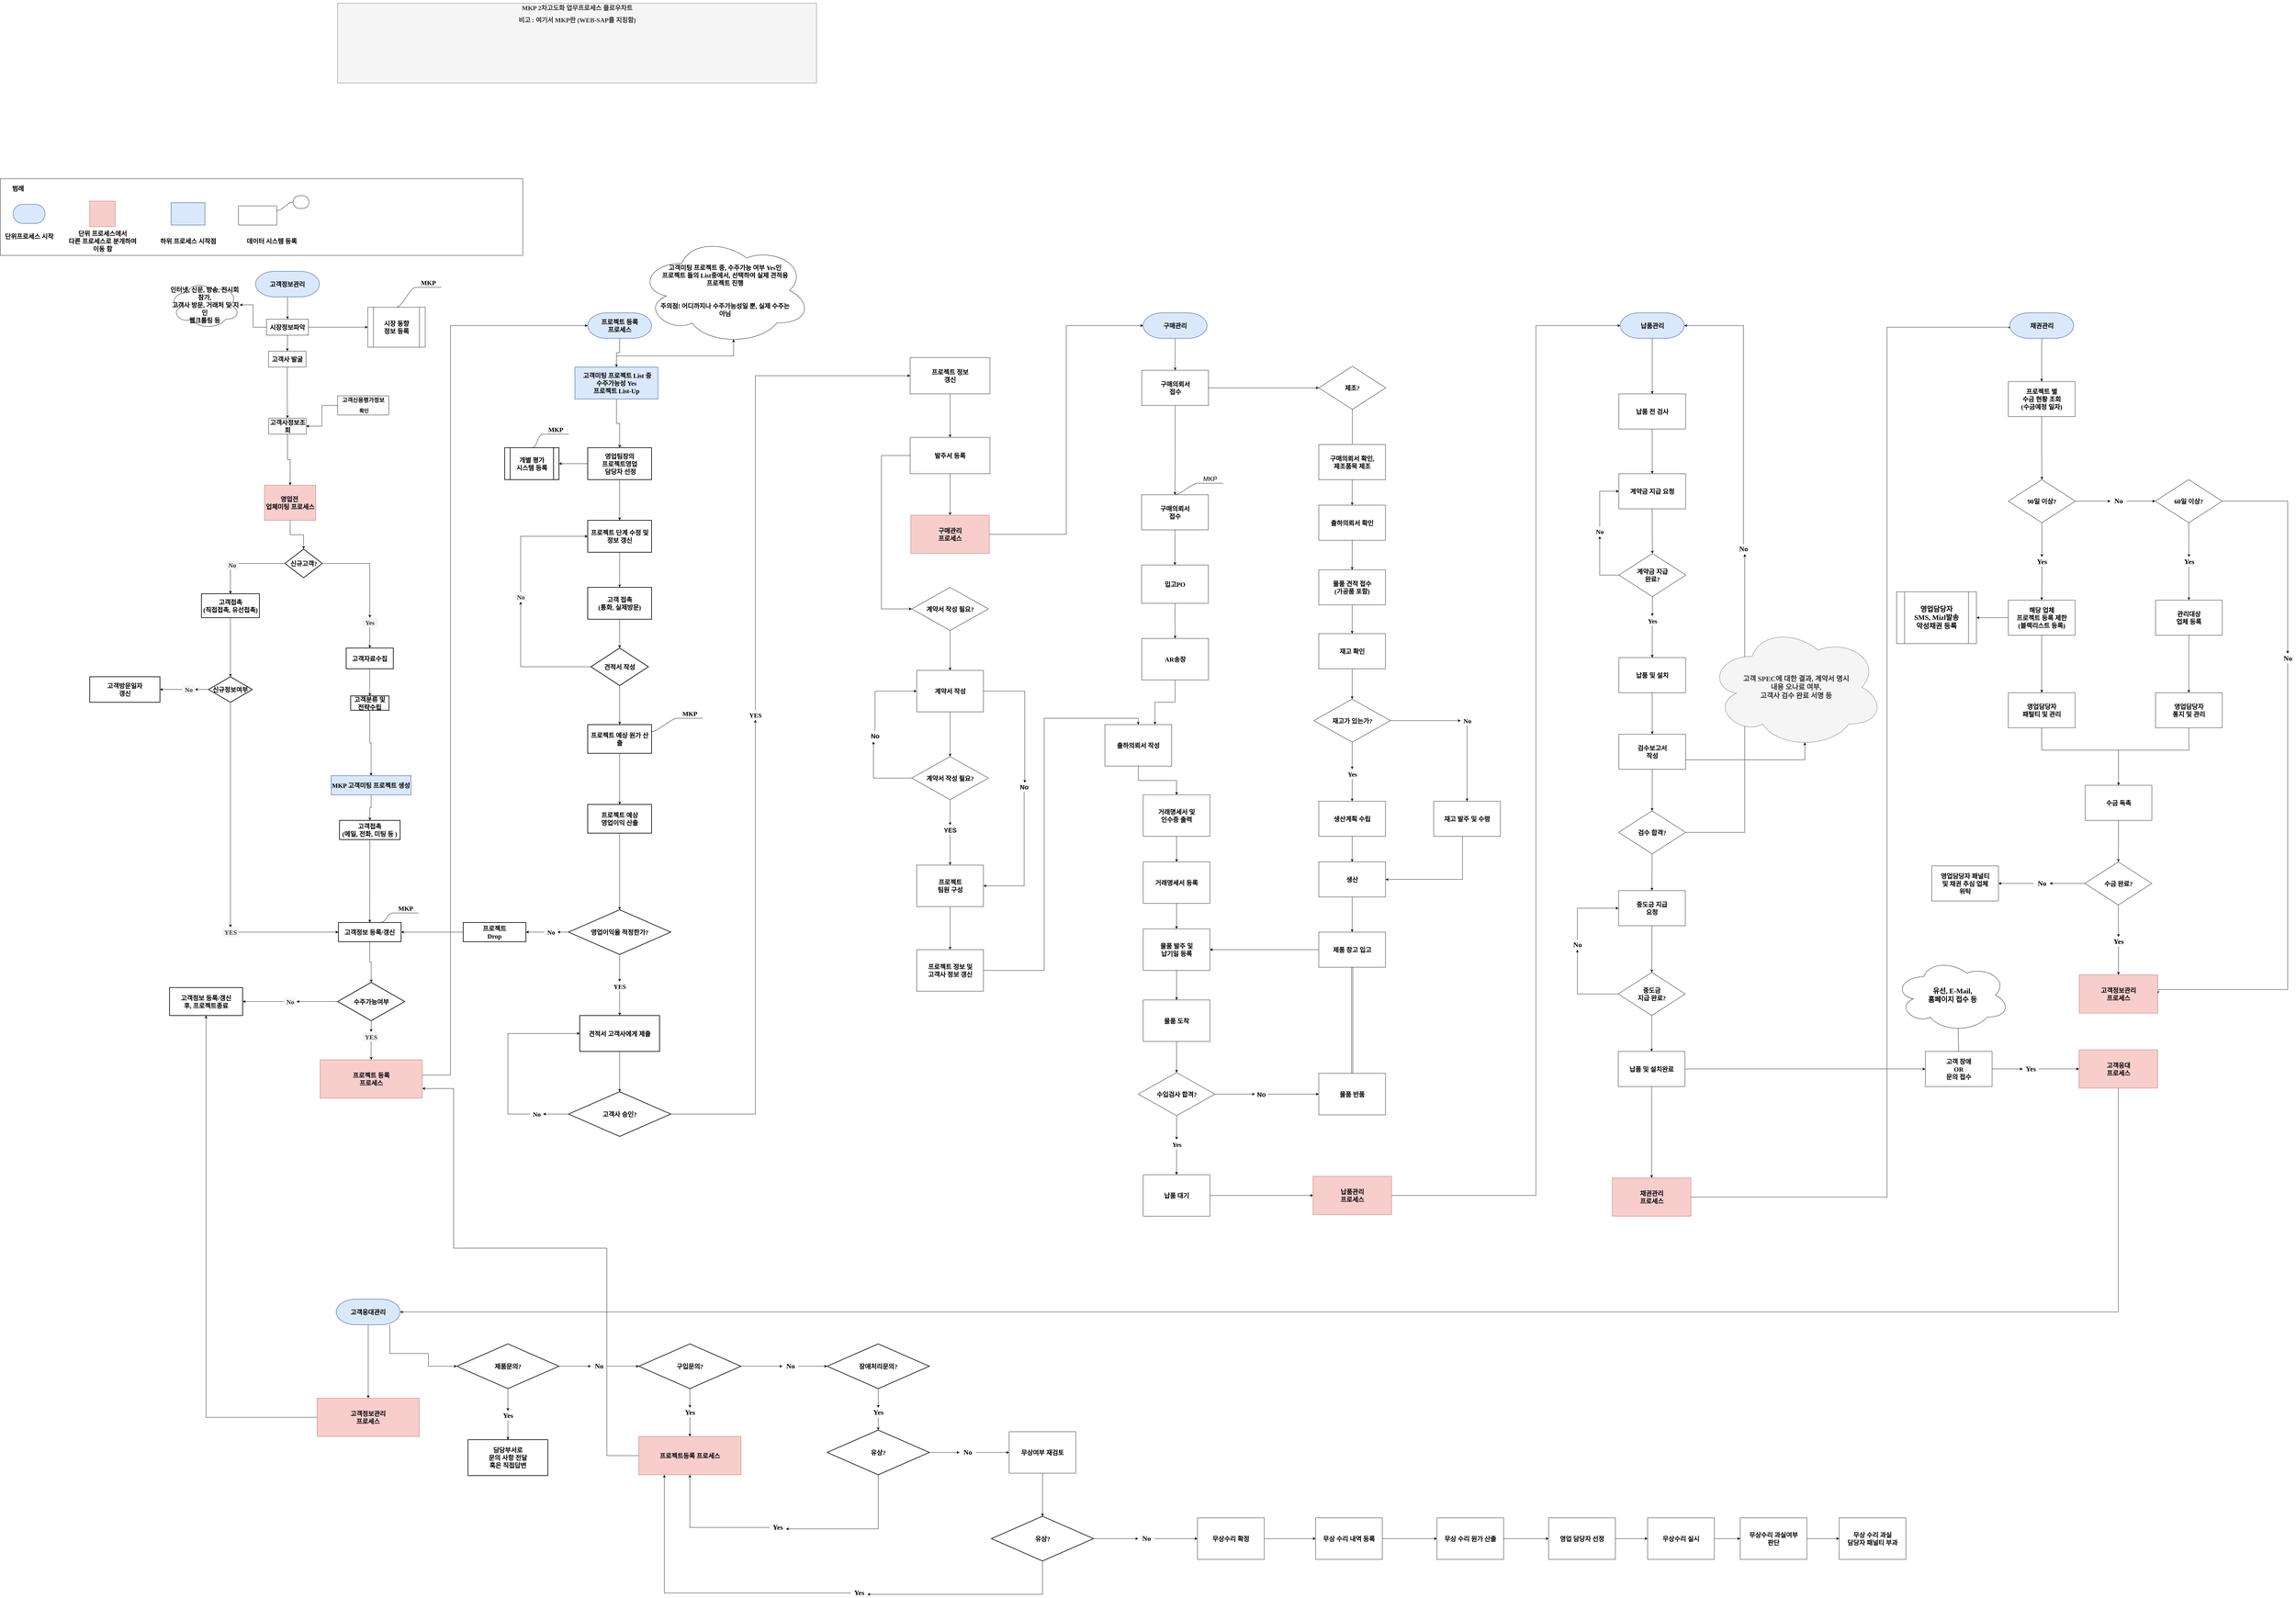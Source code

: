 <mxfile version="13.10.9" type="github">
  <diagram name="Page-1" id="C5RBs43oDa-KdzZeNtuy">
    <mxGraphModel dx="6024" dy="4323" grid="1" gridSize="10" guides="1" tooltips="1" connect="1" arrows="1" fold="1" page="1" pageScale="1" pageWidth="827" pageHeight="1169" math="0" shadow="0">
      <root>
        <mxCell id="WIyWlLk6GJQsqaUBKTNV-0" />
        <mxCell id="WIyWlLk6GJQsqaUBKTNV-1" parent="WIyWlLk6GJQsqaUBKTNV-0" />
        <mxCell id="O8A0CRIYseudC9F0bZr--10" value="" style="whiteSpace=wrap;html=1;fontSize=20;fontFamily=Tahoma;fontStyle=1" parent="WIyWlLk6GJQsqaUBKTNV-1" vertex="1">
          <mxGeometry x="-2360" y="-1160" width="1636.57" height="240" as="geometry" />
        </mxCell>
        <mxCell id="O8A0CRIYseudC9F0bZr--5" value="" style="edgeStyle=orthogonalEdgeStyle;rounded=0;orthogonalLoop=1;jettySize=auto;html=1;fontFamily=Tahoma;fontSize=20;fontStyle=1" parent="WIyWlLk6GJQsqaUBKTNV-1" source="O8A0CRIYseudC9F0bZr--0" target="O8A0CRIYseudC9F0bZr--1" edge="1">
          <mxGeometry relative="1" as="geometry" />
        </mxCell>
        <mxCell id="O8A0CRIYseudC9F0bZr--0" value="고객정보관리" style="strokeWidth=2;html=1;shape=mxgraph.flowchart.terminator;whiteSpace=wrap;fillColor=#dae8fc;strokeColor=#6c8ebf;fontSize=20;fontStyle=1;fontFamily=Tahoma;" parent="WIyWlLk6GJQsqaUBKTNV-1" vertex="1">
          <mxGeometry x="-1560.57" y="-870" width="200" height="80" as="geometry" />
        </mxCell>
        <mxCell id="O8A0CRIYseudC9F0bZr--4" value="" style="edgeStyle=orthogonalEdgeStyle;rounded=0;orthogonalLoop=1;jettySize=auto;html=1;fontFamily=Tahoma;fontSize=20;fontStyle=1" parent="WIyWlLk6GJQsqaUBKTNV-1" source="O8A0CRIYseudC9F0bZr--1" target="O8A0CRIYseudC9F0bZr--2" edge="1">
          <mxGeometry relative="1" as="geometry" />
        </mxCell>
        <mxCell id="O8A0CRIYseudC9F0bZr--13" value="" style="edgeStyle=orthogonalEdgeStyle;rounded=0;orthogonalLoop=1;jettySize=auto;html=1;fontSize=20;fontFamily=Tahoma;fontStyle=1" parent="WIyWlLk6GJQsqaUBKTNV-1" source="O8A0CRIYseudC9F0bZr--1" target="O8A0CRIYseudC9F0bZr--12" edge="1">
          <mxGeometry relative="1" as="geometry" />
        </mxCell>
        <mxCell id="O8A0CRIYseudC9F0bZr--130" value="" style="edgeStyle=orthogonalEdgeStyle;rounded=0;orthogonalLoop=1;jettySize=auto;html=1;fontFamily=Tahoma;fontSize=20;fontStyle=1" parent="WIyWlLk6GJQsqaUBKTNV-1" source="O8A0CRIYseudC9F0bZr--1" target="O8A0CRIYseudC9F0bZr--128" edge="1">
          <mxGeometry relative="1" as="geometry" />
        </mxCell>
        <mxCell id="O8A0CRIYseudC9F0bZr--1" value="시장정보파악" style="rounded=0;whiteSpace=wrap;html=1;fontFamily=Tahoma;fontStyle=1;fontSize=20;" parent="WIyWlLk6GJQsqaUBKTNV-1" vertex="1">
          <mxGeometry x="-1526.07" y="-720" width="131" height="50" as="geometry" />
        </mxCell>
        <mxCell id="O8A0CRIYseudC9F0bZr--2" value="인터넷, 신문, 방송, 전시회참가,&lt;br style=&quot;font-size: 20px;&quot;&gt;&amp;nbsp;고객사 방문, 거래처 및 지인&lt;br style=&quot;font-size: 20px;&quot;&gt;웹크롤링 등" style="ellipse;shape=cloud;whiteSpace=wrap;html=1;fontFamily=Tahoma;fontSize=20;fontStyle=1" parent="WIyWlLk6GJQsqaUBKTNV-1" vertex="1">
          <mxGeometry x="-1830" y="-840" width="220" height="150" as="geometry" />
        </mxCell>
        <mxCell id="O8A0CRIYseudC9F0bZr--6" value="" style="strokeWidth=2;html=1;shape=mxgraph.flowchart.terminator;whiteSpace=wrap;fontSize=20;fillColor=#dae8fc;strokeColor=#6c8ebf;fontFamily=Tahoma;fontStyle=1" parent="WIyWlLk6GJQsqaUBKTNV-1" vertex="1">
          <mxGeometry x="-2320" y="-1080" width="100" height="60" as="geometry" />
        </mxCell>
        <mxCell id="O8A0CRIYseudC9F0bZr--7" value="범례" style="text;html=1;align=center;verticalAlign=middle;resizable=0;points=[];autosize=1;fontSize=20;fontStyle=1;fontFamily=Tahoma;" parent="WIyWlLk6GJQsqaUBKTNV-1" vertex="1">
          <mxGeometry x="-2335" y="-1145" width="60" height="30" as="geometry" />
        </mxCell>
        <mxCell id="O8A0CRIYseudC9F0bZr--11" value="&lt;font style=&quot;font-size: 20px;&quot;&gt;단위프로세스&amp;nbsp;시작&lt;/font&gt;" style="text;html=1;align=center;verticalAlign=middle;resizable=0;points=[];autosize=1;fontSize=20;fontStyle=1;fontFamily=Tahoma;" parent="WIyWlLk6GJQsqaUBKTNV-1" vertex="1">
          <mxGeometry x="-2360" y="-995" width="180" height="30" as="geometry" />
        </mxCell>
        <mxCell id="O8A0CRIYseudC9F0bZr--15" value="" style="edgeStyle=orthogonalEdgeStyle;rounded=0;orthogonalLoop=1;jettySize=auto;html=1;fontSize=20;fontFamily=Tahoma;fontStyle=1" parent="WIyWlLk6GJQsqaUBKTNV-1" source="O8A0CRIYseudC9F0bZr--12" target="O8A0CRIYseudC9F0bZr--14" edge="1">
          <mxGeometry relative="1" as="geometry" />
        </mxCell>
        <mxCell id="O8A0CRIYseudC9F0bZr--12" value="고객사 발굴" style="rounded=0;whiteSpace=wrap;html=1;fontFamily=Tahoma;fontStyle=1;fontSize=20;" parent="WIyWlLk6GJQsqaUBKTNV-1" vertex="1">
          <mxGeometry x="-1520" y="-620" width="117.5" height="50" as="geometry" />
        </mxCell>
        <mxCell id="O8A0CRIYseudC9F0bZr--99" style="edgeStyle=orthogonalEdgeStyle;rounded=0;orthogonalLoop=1;jettySize=auto;html=1;exitX=0.5;exitY=1;exitDx=0;exitDy=0;entryX=0.5;entryY=0;entryDx=0;entryDy=0;fontFamily=Tahoma;fontSize=20;fontStyle=1" parent="WIyWlLk6GJQsqaUBKTNV-1" source="O8A0CRIYseudC9F0bZr--14" target="O8A0CRIYseudC9F0bZr--96" edge="1">
          <mxGeometry relative="1" as="geometry" />
        </mxCell>
        <mxCell id="O8A0CRIYseudC9F0bZr--14" value="고객사정보조회" style="rounded=0;whiteSpace=wrap;html=1;fontFamily=Tahoma;fontStyle=1;fontSize=20;" parent="WIyWlLk6GJQsqaUBKTNV-1" vertex="1">
          <mxGeometry x="-1519.32" y="-410" width="117.5" height="50" as="geometry" />
        </mxCell>
        <mxCell id="O8A0CRIYseudC9F0bZr--19" value="" style="edgeStyle=orthogonalEdgeStyle;rounded=0;orthogonalLoop=1;jettySize=auto;html=1;fontSize=20;fontFamily=Tahoma;fontStyle=1" parent="WIyWlLk6GJQsqaUBKTNV-1" source="O8A0CRIYseudC9F0bZr--16" target="O8A0CRIYseudC9F0bZr--18" edge="1">
          <mxGeometry relative="1" as="geometry" />
        </mxCell>
        <mxCell id="O8A0CRIYseudC9F0bZr--59" value="" style="edgeStyle=orthogonalEdgeStyle;rounded=0;orthogonalLoop=1;jettySize=auto;html=1;fontSize=20;fontFamily=Tahoma;fontStyle=1" parent="WIyWlLk6GJQsqaUBKTNV-1" source="O8A0CRIYseudC9F0bZr--86" target="O8A0CRIYseudC9F0bZr--58" edge="1">
          <mxGeometry relative="1" as="geometry" />
        </mxCell>
        <mxCell id="O8A0CRIYseudC9F0bZr--16" value="&lt;font style=&quot;font-size: 20px;&quot;&gt;신규고객?&lt;/font&gt;" style="strokeWidth=2;html=1;shape=mxgraph.flowchart.decision;whiteSpace=wrap;fontSize=20;fontFamily=Tahoma;fontStyle=1" parent="WIyWlLk6GJQsqaUBKTNV-1" vertex="1">
          <mxGeometry x="-1468.44" width="116.87" height="90" as="geometry" />
        </mxCell>
        <mxCell id="O8A0CRIYseudC9F0bZr--101" style="edgeStyle=orthogonalEdgeStyle;rounded=0;orthogonalLoop=1;jettySize=auto;html=1;exitX=0.5;exitY=1;exitDx=0;exitDy=0;entryX=0.5;entryY=0;entryDx=0;entryDy=0;fontFamily=Tahoma;fontSize=20;fontStyle=1" parent="WIyWlLk6GJQsqaUBKTNV-1" source="O8A0CRIYseudC9F0bZr--18" target="O8A0CRIYseudC9F0bZr--35" edge="1">
          <mxGeometry relative="1" as="geometry" />
        </mxCell>
        <mxCell id="O8A0CRIYseudC9F0bZr--18" value="&lt;font style=&quot;font-size: 20px;&quot;&gt;고객접촉&lt;br style=&quot;font-size: 20px;&quot;&gt;(직접접촉, 유선접촉)&lt;br style=&quot;font-size: 20px;&quot;&gt;&lt;/font&gt;" style="whiteSpace=wrap;html=1;fontSize=20;strokeWidth=2;fontStyle=1;fontFamily=Tahoma;" parent="WIyWlLk6GJQsqaUBKTNV-1" vertex="1">
          <mxGeometry x="-1730" y="140" width="181.57" height="75" as="geometry" />
        </mxCell>
        <mxCell id="O8A0CRIYseudC9F0bZr--20" value="&lt;font style=&quot;font-size: 20px;&quot;&gt;No&lt;/font&gt;" style="text;html=1;align=center;verticalAlign=middle;resizable=0;points=[];autosize=1;fontSize=20;fillColor=#f5f5f5;fontColor=#333333;fontFamily=Tahoma;fontStyle=1" parent="WIyWlLk6GJQsqaUBKTNV-1" vertex="1">
          <mxGeometry x="-1654" y="35" width="40" height="30" as="geometry" />
        </mxCell>
        <mxCell id="O8A0CRIYseudC9F0bZr--51" value="" style="edgeStyle=orthogonalEdgeStyle;rounded=0;orthogonalLoop=1;jettySize=auto;html=1;fontSize=20;fontFamily=Tahoma;fontStyle=1" parent="WIyWlLk6GJQsqaUBKTNV-1" source="O8A0CRIYseudC9F0bZr--52" target="O8A0CRIYseudC9F0bZr--50" edge="1">
          <mxGeometry relative="1" as="geometry" />
        </mxCell>
        <mxCell id="O8A0CRIYseudC9F0bZr--104" style="edgeStyle=orthogonalEdgeStyle;rounded=0;orthogonalLoop=1;jettySize=auto;html=1;exitX=0.5;exitY=1;exitDx=0;exitDy=0;fontFamily=Tahoma;fontSize=20;fontStyle=1" parent="WIyWlLk6GJQsqaUBKTNV-1" source="O8A0CRIYseudC9F0bZr--35" target="O8A0CRIYseudC9F0bZr--57" edge="1">
          <mxGeometry relative="1" as="geometry" />
        </mxCell>
        <mxCell id="O8A0CRIYseudC9F0bZr--35" value="신규정보여부" style="rhombus;whiteSpace=wrap;html=1;strokeWidth=2;fontSize=20;fontStyle=1;fontFamily=Tahoma;" parent="WIyWlLk6GJQsqaUBKTNV-1" vertex="1">
          <mxGeometry x="-1707.89" y="400" width="137.35" height="80" as="geometry" />
        </mxCell>
        <mxCell id="O8A0CRIYseudC9F0bZr--50" value="고객방문일자&lt;br style=&quot;font-size: 20px;&quot;&gt;갱신" style="whiteSpace=wrap;html=1;strokeWidth=2;fontSize=20;fontStyle=1;fontFamily=Tahoma;" parent="WIyWlLk6GJQsqaUBKTNV-1" vertex="1">
          <mxGeometry x="-2080" y="400" width="220" height="80" as="geometry" />
        </mxCell>
        <mxCell id="O8A0CRIYseudC9F0bZr--61" value="" style="edgeStyle=orthogonalEdgeStyle;rounded=0;orthogonalLoop=1;jettySize=auto;html=1;fontSize=20;fontFamily=Tahoma;fontStyle=1" parent="WIyWlLk6GJQsqaUBKTNV-1" source="O8A0CRIYseudC9F0bZr--58" target="O8A0CRIYseudC9F0bZr--60" edge="1">
          <mxGeometry relative="1" as="geometry" />
        </mxCell>
        <mxCell id="O8A0CRIYseudC9F0bZr--58" value="&lt;font style=&quot;font-size: 20px;&quot;&gt;고객자료수집&lt;/font&gt;" style="whiteSpace=wrap;html=1;fontSize=20;strokeWidth=2;fontFamily=Tahoma;fontStyle=1" parent="WIyWlLk6GJQsqaUBKTNV-1" vertex="1">
          <mxGeometry x="-1276.66" y="310" width="147.75" height="65" as="geometry" />
        </mxCell>
        <mxCell id="O8A0CRIYseudC9F0bZr--109" value="" style="edgeStyle=orthogonalEdgeStyle;rounded=0;orthogonalLoop=1;jettySize=auto;html=1;fontFamily=Tahoma;fontSize=20;fontStyle=1" parent="WIyWlLk6GJQsqaUBKTNV-1" source="O8A0CRIYseudC9F0bZr--60" target="O8A0CRIYseudC9F0bZr--108" edge="1">
          <mxGeometry relative="1" as="geometry" />
        </mxCell>
        <mxCell id="O8A0CRIYseudC9F0bZr--60" value="&lt;font style=&quot;font-size: 20px;&quot;&gt;고객분류 및 전략수립&lt;/font&gt;" style="whiteSpace=wrap;html=1;fontSize=20;strokeWidth=2;fontFamily=Tahoma;verticalAlign=middle;fontStyle=1" parent="WIyWlLk6GJQsqaUBKTNV-1" vertex="1">
          <mxGeometry x="-1262.56" y="460" width="120" height="45" as="geometry" />
        </mxCell>
        <mxCell id="O8A0CRIYseudC9F0bZr--65" value="" style="edgeStyle=orthogonalEdgeStyle;rounded=0;orthogonalLoop=1;jettySize=auto;html=1;fontFamily=Tahoma;fontSize=20;fontStyle=1" parent="WIyWlLk6GJQsqaUBKTNV-1" source="O8A0CRIYseudC9F0bZr--62" target="O8A0CRIYseudC9F0bZr--64" edge="1">
          <mxGeometry relative="1" as="geometry" />
        </mxCell>
        <mxCell id="O8A0CRIYseudC9F0bZr--62" value="고객접촉&lt;br style=&quot;font-size: 20px;&quot;&gt;(메일, 전화, 미팅 등 )" style="whiteSpace=wrap;html=1;fontFamily=Tahoma;fontSize=20;strokeWidth=2;fontStyle=1" parent="WIyWlLk6GJQsqaUBKTNV-1" vertex="1">
          <mxGeometry x="-1297.57" y="850" width="190" height="60" as="geometry" />
        </mxCell>
        <mxCell id="O8A0CRIYseudC9F0bZr--76" value="" style="edgeStyle=orthogonalEdgeStyle;rounded=0;orthogonalLoop=1;jettySize=auto;html=1;fontFamily=Tahoma;fontSize=20;fontStyle=1" parent="WIyWlLk6GJQsqaUBKTNV-1" source="O8A0CRIYseudC9F0bZr--64" target="O8A0CRIYseudC9F0bZr--75" edge="1">
          <mxGeometry relative="1" as="geometry" />
        </mxCell>
        <mxCell id="O8A0CRIYseudC9F0bZr--64" value="고객정보 등록/갱신" style="whiteSpace=wrap;html=1;fontFamily=Tahoma;fontSize=20;strokeWidth=2;fontStyle=1" parent="WIyWlLk6GJQsqaUBKTNV-1" vertex="1">
          <mxGeometry x="-1301" y="1170" width="196.43" height="60" as="geometry" />
        </mxCell>
        <mxCell id="O8A0CRIYseudC9F0bZr--52" value="&lt;font style=&quot;font-size: 20px;&quot;&gt;No&lt;/font&gt;" style="text;html=1;align=center;verticalAlign=middle;resizable=0;points=[];autosize=1;fontSize=20;fillColor=#f5f5f5;fontColor=#333333;fontFamily=Tahoma;fontStyle=1" parent="WIyWlLk6GJQsqaUBKTNV-1" vertex="1">
          <mxGeometry x="-1790" y="425" width="40" height="30" as="geometry" />
        </mxCell>
        <mxCell id="O8A0CRIYseudC9F0bZr--66" value="" style="edgeStyle=orthogonalEdgeStyle;rounded=0;orthogonalLoop=1;jettySize=auto;html=1;fontSize=20;fontFamily=Tahoma;fontStyle=1" parent="WIyWlLk6GJQsqaUBKTNV-1" source="O8A0CRIYseudC9F0bZr--35" target="O8A0CRIYseudC9F0bZr--52" edge="1">
          <mxGeometry relative="1" as="geometry">
            <mxPoint x="-1700" y="430" as="sourcePoint" />
            <mxPoint x="-1840" y="430" as="targetPoint" />
          </mxGeometry>
        </mxCell>
        <mxCell id="O8A0CRIYseudC9F0bZr--103" style="edgeStyle=orthogonalEdgeStyle;rounded=0;orthogonalLoop=1;jettySize=auto;html=1;entryX=0;entryY=0.5;entryDx=0;entryDy=0;fontFamily=Tahoma;fontSize=20;fontStyle=1" parent="WIyWlLk6GJQsqaUBKTNV-1" source="O8A0CRIYseudC9F0bZr--57" target="O8A0CRIYseudC9F0bZr--64" edge="1">
          <mxGeometry relative="1" as="geometry" />
        </mxCell>
        <mxCell id="O8A0CRIYseudC9F0bZr--57" value="&lt;span style=&quot;font-size: 20px;&quot;&gt;YES&lt;/span&gt;" style="text;html=1;align=center;verticalAlign=middle;resizable=0;points=[];autosize=1;fontSize=20;fillColor=#f5f5f5;fontColor=#333333;fontFamily=Tahoma;fontStyle=1" parent="WIyWlLk6GJQsqaUBKTNV-1" vertex="1">
          <mxGeometry x="-1664.22" y="1185" width="50" height="30" as="geometry" />
        </mxCell>
        <mxCell id="O8A0CRIYseudC9F0bZr--71" value="" style="whiteSpace=wrap;html=1;aspect=fixed;fontFamily=Tahoma;fontSize=20;fillColor=#f8cecc;strokeColor=#b85450;fontStyle=1" parent="WIyWlLk6GJQsqaUBKTNV-1" vertex="1">
          <mxGeometry x="-2080" y="-1090" width="80" height="80" as="geometry" />
        </mxCell>
        <mxCell id="O8A0CRIYseudC9F0bZr--72" value="&lt;font style=&quot;font-size: 20px;&quot;&gt;단위 프로세스에서 &lt;br style=&quot;font-size: 20px;&quot;&gt;다른 프로세스로 분개하여&lt;br style=&quot;font-size: 20px;&quot;&gt;이동 함&lt;br style=&quot;font-size: 20px;&quot;&gt;&lt;/font&gt;" style="text;html=1;align=center;verticalAlign=middle;resizable=0;points=[];autosize=1;fontSize=20;fontStyle=1;fontFamily=Tahoma;" parent="WIyWlLk6GJQsqaUBKTNV-1" vertex="1">
          <mxGeometry x="-2165" y="-1005" width="250" height="80" as="geometry" />
        </mxCell>
        <mxCell id="O8A0CRIYseudC9F0bZr--85" value="" style="edgeStyle=orthogonalEdgeStyle;rounded=0;orthogonalLoop=1;jettySize=auto;html=1;fontFamily=Tahoma;fontSize=20;fontStyle=1" parent="WIyWlLk6GJQsqaUBKTNV-1" source="O8A0CRIYseudC9F0bZr--105" target="O8A0CRIYseudC9F0bZr--84" edge="1">
          <mxGeometry relative="1" as="geometry" />
        </mxCell>
        <mxCell id="O8A0CRIYseudC9F0bZr--110" style="edgeStyle=orthogonalEdgeStyle;rounded=0;orthogonalLoop=1;jettySize=auto;html=1;fontFamily=Tahoma;fontSize=20;fontStyle=1" parent="WIyWlLk6GJQsqaUBKTNV-1" source="O8A0CRIYseudC9F0bZr--75" target="O8A0CRIYseudC9F0bZr--83" edge="1">
          <mxGeometry relative="1" as="geometry" />
        </mxCell>
        <mxCell id="O8A0CRIYseudC9F0bZr--75" value="수주가능여부" style="rhombus;whiteSpace=wrap;html=1;fontFamily=Tahoma;fontSize=20;strokeWidth=2;fontStyle=1" parent="WIyWlLk6GJQsqaUBKTNV-1" vertex="1">
          <mxGeometry x="-1303.25" y="1357.5" width="210" height="120" as="geometry" />
        </mxCell>
        <mxCell id="O8A0CRIYseudC9F0bZr--114" style="edgeStyle=orthogonalEdgeStyle;rounded=0;orthogonalLoop=1;jettySize=auto;html=1;entryX=1;entryY=0.5;entryDx=0;entryDy=0;fontFamily=Tahoma;fontSize=20;fontStyle=1" parent="WIyWlLk6GJQsqaUBKTNV-1" source="O8A0CRIYseudC9F0bZr--83" target="O8A0CRIYseudC9F0bZr--113" edge="1">
          <mxGeometry relative="1" as="geometry" />
        </mxCell>
        <mxCell id="O8A0CRIYseudC9F0bZr--83" value="&lt;span style=&quot;font-size: 20px;&quot;&gt;&lt;span style=&quot;font-size: 20px;&quot;&gt;No&lt;/span&gt;&lt;/span&gt;" style="text;html=1;align=center;verticalAlign=middle;resizable=0;points=[];autosize=1;fontSize=20;fillColor=#f5f5f5;fontColor=#333333;fontFamily=Tahoma;fontStyle=1" parent="WIyWlLk6GJQsqaUBKTNV-1" vertex="1">
          <mxGeometry x="-1472.25" y="1402.5" width="40" height="30" as="geometry" />
        </mxCell>
        <mxCell id="O8A0CRIYseudC9F0bZr--107" style="edgeStyle=orthogonalEdgeStyle;rounded=0;orthogonalLoop=1;jettySize=auto;html=1;entryX=0;entryY=0.5;entryDx=0;entryDy=0;entryPerimeter=0;fontFamily=Tahoma;fontSize=20;exitX=1;exitY=0.5;exitDx=0;exitDy=0;fontStyle=1" parent="WIyWlLk6GJQsqaUBKTNV-1" source="O8A0CRIYseudC9F0bZr--84" target="O8A0CRIYseudC9F0bZr--88" edge="1">
          <mxGeometry relative="1" as="geometry">
            <Array as="points">
              <mxPoint x="-950" y="1648" />
              <mxPoint x="-950" y="-700" />
            </Array>
          </mxGeometry>
        </mxCell>
        <mxCell id="O8A0CRIYseudC9F0bZr--84" value="프로젝트 등록&lt;br style=&quot;font-size: 20px;&quot;&gt;프로세스" style="whiteSpace=wrap;html=1;fontFamily=Tahoma;fontSize=20;fillColor=#f8cecc;strokeColor=#b85450;fontStyle=1" parent="WIyWlLk6GJQsqaUBKTNV-1" vertex="1">
          <mxGeometry x="-1358.25" y="1600" width="320" height="120" as="geometry" />
        </mxCell>
        <mxCell id="O8A0CRIYseudC9F0bZr--86" value="&lt;span style=&quot;font-size: 20px;&quot;&gt;Yes&lt;/span&gt;" style="text;html=1;align=center;verticalAlign=middle;resizable=0;points=[];autosize=1;fontSize=20;fillColor=#f5f5f5;fontColor=#333333;fontFamily=Tahoma;fontStyle=1" parent="WIyWlLk6GJQsqaUBKTNV-1" vertex="1">
          <mxGeometry x="-1227.57" y="215" width="50" height="30" as="geometry" />
        </mxCell>
        <mxCell id="O8A0CRIYseudC9F0bZr--87" value="" style="edgeStyle=orthogonalEdgeStyle;rounded=0;orthogonalLoop=1;jettySize=auto;html=1;fontSize=20;fontFamily=Tahoma;fontStyle=1" parent="WIyWlLk6GJQsqaUBKTNV-1" source="O8A0CRIYseudC9F0bZr--16" target="O8A0CRIYseudC9F0bZr--86" edge="1">
          <mxGeometry relative="1" as="geometry">
            <mxPoint x="-1202.5" y="280" as="sourcePoint" />
            <mxPoint x="-1202.667" y="375" as="targetPoint" />
          </mxGeometry>
        </mxCell>
        <mxCell id="O8A0CRIYseudC9F0bZr--91" value="" style="edgeStyle=orthogonalEdgeStyle;rounded=0;orthogonalLoop=1;jettySize=auto;html=1;fontFamily=Tahoma;fontSize=20;fontStyle=1" parent="WIyWlLk6GJQsqaUBKTNV-1" source="O8A0CRIYseudC9F0bZr--88" target="O8A0CRIYseudC9F0bZr--90" edge="1">
          <mxGeometry relative="1" as="geometry" />
        </mxCell>
        <mxCell id="O8A0CRIYseudC9F0bZr--88" value="프로젝트 등록&lt;br style=&quot;font-size: 20px;&quot;&gt;프로세스" style="strokeWidth=2;html=1;shape=mxgraph.flowchart.terminator;whiteSpace=wrap;fillColor=#dae8fc;strokeColor=#6c8ebf;fontSize=20;fontStyle=1;fontFamily=Tahoma;" parent="WIyWlLk6GJQsqaUBKTNV-1" vertex="1">
          <mxGeometry x="-520.0" y="-740" width="200" height="80" as="geometry" />
        </mxCell>
        <mxCell id="O8A0CRIYseudC9F0bZr--94" style="edgeStyle=orthogonalEdgeStyle;rounded=0;orthogonalLoop=1;jettySize=auto;html=1;entryX=0.55;entryY=0.95;entryDx=0;entryDy=0;entryPerimeter=0;fontFamily=Tahoma;fontSize=20;fontStyle=1" parent="WIyWlLk6GJQsqaUBKTNV-1" source="O8A0CRIYseudC9F0bZr--90" target="O8A0CRIYseudC9F0bZr--92" edge="1">
          <mxGeometry relative="1" as="geometry" />
        </mxCell>
        <mxCell id="O8A0CRIYseudC9F0bZr--139" style="edgeStyle=orthogonalEdgeStyle;rounded=0;orthogonalLoop=1;jettySize=auto;html=1;entryX=0.5;entryY=0;entryDx=0;entryDy=0;fontFamily=Tahoma;fontSize=20;fontStyle=1" parent="WIyWlLk6GJQsqaUBKTNV-1" source="O8A0CRIYseudC9F0bZr--90" target="O8A0CRIYseudC9F0bZr--120" edge="1">
          <mxGeometry relative="1" as="geometry" />
        </mxCell>
        <mxCell id="O8A0CRIYseudC9F0bZr--90" value="&amp;nbsp;고객미팅 프로젝트 List 중&lt;br style=&quot;font-size: 20px;&quot;&gt;수주가능성 Yes &lt;br style=&quot;font-size: 20px;&quot;&gt;프로젝트 List-Up" style="whiteSpace=wrap;html=1;fontSize=20;fontStyle=1;strokeWidth=2;fillColor=#dae8fc;strokeColor=#6c8ebf;fontFamily=Tahoma;" parent="WIyWlLk6GJQsqaUBKTNV-1" vertex="1">
          <mxGeometry x="-560" y="-570" width="260" height="100" as="geometry" />
        </mxCell>
        <mxCell id="O8A0CRIYseudC9F0bZr--92" value="고객미팅 프로젝트 중, 수주가능 여부 Yes인&lt;br style=&quot;font-size: 20px;&quot;&gt;프로젝트 들의 List중에서, 선택하여 실제 견적용&lt;br style=&quot;font-size: 20px;&quot;&gt;프로젝트 진행&lt;br style=&quot;font-size: 20px;&quot;&gt;&lt;br style=&quot;font-size: 20px;&quot;&gt;&lt;br style=&quot;font-size: 20px;&quot;&gt;주의점! 어디까지나 수주가능성일 뿐, 실제 수주는&lt;br style=&quot;font-size: 20px;&quot;&gt;아님" style="ellipse;shape=cloud;whiteSpace=wrap;html=1;fontFamily=Tahoma;fontSize=20;align=center;fontStyle=1" parent="WIyWlLk6GJQsqaUBKTNV-1" vertex="1">
          <mxGeometry x="-360" y="-980" width="540" height="340" as="geometry" />
        </mxCell>
        <mxCell id="O8A0CRIYseudC9F0bZr--100" style="edgeStyle=orthogonalEdgeStyle;rounded=0;orthogonalLoop=1;jettySize=auto;html=1;entryX=0.5;entryY=0;entryDx=0;entryDy=0;entryPerimeter=0;fontFamily=Tahoma;fontSize=20;fontStyle=1" parent="WIyWlLk6GJQsqaUBKTNV-1" source="O8A0CRIYseudC9F0bZr--96" target="O8A0CRIYseudC9F0bZr--16" edge="1">
          <mxGeometry relative="1" as="geometry" />
        </mxCell>
        <mxCell id="O8A0CRIYseudC9F0bZr--96" value="영업전&amp;nbsp;&lt;br style=&quot;font-size: 20px;&quot;&gt;업체미팅 프로세스" style="whiteSpace=wrap;html=1;fontFamily=Tahoma;fontSize=20;fillColor=#f8cecc;strokeColor=#b85450;fontStyle=1" parent="WIyWlLk6GJQsqaUBKTNV-1" vertex="1">
          <mxGeometry x="-1532.25" y="-200" width="160" height="110" as="geometry" />
        </mxCell>
        <mxCell id="O8A0CRIYseudC9F0bZr--105" value="&lt;span style=&quot;font-size: 20px;&quot;&gt;YES&lt;/span&gt;" style="text;html=1;align=center;verticalAlign=middle;resizable=0;points=[];autosize=1;fontSize=20;fillColor=#f5f5f5;fontColor=#333333;fontFamily=Tahoma;fontStyle=1" parent="WIyWlLk6GJQsqaUBKTNV-1" vertex="1">
          <mxGeometry x="-1223.57" y="1512.5" width="50" height="30" as="geometry" />
        </mxCell>
        <mxCell id="O8A0CRIYseudC9F0bZr--106" value="" style="edgeStyle=orthogonalEdgeStyle;rounded=0;orthogonalLoop=1;jettySize=auto;html=1;fontFamily=Tahoma;fontSize=20;fontStyle=1" parent="WIyWlLk6GJQsqaUBKTNV-1" source="O8A0CRIYseudC9F0bZr--75" target="O8A0CRIYseudC9F0bZr--105" edge="1">
          <mxGeometry relative="1" as="geometry">
            <mxPoint x="-1198.25" y="1477.5" as="sourcePoint" />
            <mxPoint x="-1198.25" y="1587.5" as="targetPoint" />
          </mxGeometry>
        </mxCell>
        <mxCell id="O8A0CRIYseudC9F0bZr--115" style="edgeStyle=orthogonalEdgeStyle;rounded=0;orthogonalLoop=1;jettySize=auto;html=1;exitX=0.5;exitY=1;exitDx=0;exitDy=0;entryX=0.5;entryY=0;entryDx=0;entryDy=0;fontFamily=Tahoma;fontSize=20;fontStyle=1" parent="WIyWlLk6GJQsqaUBKTNV-1" source="O8A0CRIYseudC9F0bZr--108" target="O8A0CRIYseudC9F0bZr--62" edge="1">
          <mxGeometry relative="1" as="geometry" />
        </mxCell>
        <mxCell id="O8A0CRIYseudC9F0bZr--108" value="MKP 고객미팅 프로젝트 생성" style="whiteSpace=wrap;html=1;fontFamily=Tahoma;fontSize=20;strokeWidth=2;fillColor=#dae8fc;strokeColor=#6c8ebf;fontStyle=1" parent="WIyWlLk6GJQsqaUBKTNV-1" vertex="1">
          <mxGeometry x="-1323.57" y="710" width="250" height="60" as="geometry" />
        </mxCell>
        <mxCell id="O8A0CRIYseudC9F0bZr--113" value="&lt;font style=&quot;font-size: 20px;&quot;&gt;고객정보 등록/갱신&lt;br style=&quot;font-size: 20px;&quot;&gt;후, 프로젝트종료&lt;/font&gt;" style="whiteSpace=wrap;html=1;fontFamily=Tahoma;fontSize=20;strokeWidth=2;fontStyle=1" parent="WIyWlLk6GJQsqaUBKTNV-1" vertex="1">
          <mxGeometry x="-1830" y="1373.75" width="229" height="87.5" as="geometry" />
        </mxCell>
        <mxCell id="O8A0CRIYseudC9F0bZr--116" value="" style="whiteSpace=wrap;html=1;fontFamily=Tahoma;fontSize=20;strokeWidth=2;fillColor=#dae8fc;strokeColor=#6c8ebf;fontStyle=1" parent="WIyWlLk6GJQsqaUBKTNV-1" vertex="1">
          <mxGeometry x="-1825" y="-1085" width="106" height="70" as="geometry" />
        </mxCell>
        <mxCell id="O8A0CRIYseudC9F0bZr--117" value="&lt;font style=&quot;font-size: 20px;&quot;&gt;하위 프로세스 시작점&lt;br style=&quot;font-size: 20px;&quot;&gt;&lt;/font&gt;" style="text;html=1;align=center;verticalAlign=middle;resizable=0;points=[];autosize=1;fontSize=20;fontStyle=1;fontFamily=Tahoma;" parent="WIyWlLk6GJQsqaUBKTNV-1" vertex="1">
          <mxGeometry x="-1877" y="-980" width="210" height="30" as="geometry" />
        </mxCell>
        <mxCell id="O8A0CRIYseudC9F0bZr--134" value="" style="edgeStyle=orthogonalEdgeStyle;rounded=0;orthogonalLoop=1;jettySize=auto;html=1;fontFamily=Tahoma;fontSize=20;fontStyle=1" parent="WIyWlLk6GJQsqaUBKTNV-1" source="O8A0CRIYseudC9F0bZr--120" target="O8A0CRIYseudC9F0bZr--133" edge="1">
          <mxGeometry relative="1" as="geometry" />
        </mxCell>
        <mxCell id="O8A0CRIYseudC9F0bZr--141" value="" style="edgeStyle=orthogonalEdgeStyle;rounded=0;orthogonalLoop=1;jettySize=auto;html=1;fontFamily=Tahoma;fontSize=20;fontStyle=1" parent="WIyWlLk6GJQsqaUBKTNV-1" source="O8A0CRIYseudC9F0bZr--120" target="O8A0CRIYseudC9F0bZr--140" edge="1">
          <mxGeometry relative="1" as="geometry" />
        </mxCell>
        <mxCell id="O8A0CRIYseudC9F0bZr--120" value="영업팀장의&lt;br style=&quot;font-size: 20px;&quot;&gt;프로젝트영업&lt;br style=&quot;font-size: 20px;&quot;&gt;&amp;nbsp;담당자 선정" style="whiteSpace=wrap;html=1;fontSize=20;fontStyle=1;strokeWidth=2;fontFamily=Tahoma;" parent="WIyWlLk6GJQsqaUBKTNV-1" vertex="1">
          <mxGeometry x="-520" y="-317.5" width="200" height="100" as="geometry" />
        </mxCell>
        <mxCell id="O8A0CRIYseudC9F0bZr--124" value="" style="rounded=0;whiteSpace=wrap;html=1;fontFamily=Tahoma;fontSize=20;fontStyle=1" parent="WIyWlLk6GJQsqaUBKTNV-1" vertex="1">
          <mxGeometry x="-1614" y="-1075" width="120" height="60" as="geometry" />
        </mxCell>
        <mxCell id="O8A0CRIYseudC9F0bZr--125" value="" style="whiteSpace=wrap;html=1;rounded=1;arcSize=50;align=center;verticalAlign=middle;strokeWidth=1;autosize=1;spacing=4;treeFolding=1;treeMoving=1;newEdgeStyle={&quot;edgeStyle&quot;:&quot;entityRelationEdgeStyle&quot;,&quot;startArrow&quot;:&quot;none&quot;,&quot;endArrow&quot;:&quot;none&quot;,&quot;segment&quot;:10,&quot;curved&quot;:1};fontFamily=Tahoma;fontSize=20;fontStyle=1" parent="WIyWlLk6GJQsqaUBKTNV-1" vertex="1">
          <mxGeometry x="-1443" y="-1107" width="50" height="40" as="geometry" />
        </mxCell>
        <mxCell id="O8A0CRIYseudC9F0bZr--126" value="" style="edgeStyle=entityRelationEdgeStyle;startArrow=none;endArrow=none;segment=10;curved=1;fontFamily=Tahoma;fontSize=20;fontStyle=1" parent="WIyWlLk6GJQsqaUBKTNV-1" target="O8A0CRIYseudC9F0bZr--125" edge="1">
          <mxGeometry relative="1" as="geometry">
            <mxPoint x="-1494" y="-1060" as="sourcePoint" />
          </mxGeometry>
        </mxCell>
        <mxCell id="O8A0CRIYseudC9F0bZr--127" value="&lt;font style=&quot;font-size: 20px;&quot;&gt;데이터 시스템 등록&lt;br style=&quot;font-size: 20px;&quot;&gt;&lt;/font&gt;" style="text;html=1;align=center;verticalAlign=middle;resizable=0;points=[];autosize=1;fontSize=20;fontStyle=1;fontFamily=Tahoma;" parent="WIyWlLk6GJQsqaUBKTNV-1" vertex="1">
          <mxGeometry x="-1605" y="-980" width="190" height="30" as="geometry" />
        </mxCell>
        <mxCell id="O8A0CRIYseudC9F0bZr--128" value="&lt;span style=&quot;font-size: 20px;&quot;&gt;시장 동향&lt;br style=&quot;font-size: 20px;&quot;&gt;정보 등록&lt;/span&gt;" style="shape=process;whiteSpace=wrap;html=1;backgroundOutline=1;fontFamily=Tahoma;fontSize=20;fontStyle=1" parent="WIyWlLk6GJQsqaUBKTNV-1" vertex="1">
          <mxGeometry x="-1209" y="-757.5" width="180" height="125" as="geometry" />
        </mxCell>
        <mxCell id="O8A0CRIYseudC9F0bZr--131" value="MKP" style="whiteSpace=wrap;html=1;shape=partialRectangle;top=0;left=0;bottom=1;right=0;points=[[0,1],[1,1]];fillColor=none;align=center;verticalAlign=bottom;routingCenterY=0.5;snapToPoint=1;recursiveResize=0;autosize=1;treeFolding=1;treeMoving=1;newEdgeStyle={&quot;edgeStyle&quot;:&quot;entityRelationEdgeStyle&quot;,&quot;startArrow&quot;:&quot;none&quot;,&quot;endArrow&quot;:&quot;none&quot;,&quot;segment&quot;:10,&quot;curved&quot;:1};fontFamily=Tahoma;fontSize=20;fontStyle=1" parent="WIyWlLk6GJQsqaUBKTNV-1" vertex="1">
          <mxGeometry x="-1059" y="-850" width="80" height="30" as="geometry" />
        </mxCell>
        <mxCell id="O8A0CRIYseudC9F0bZr--132" value="" style="edgeStyle=entityRelationEdgeStyle;startArrow=none;endArrow=none;segment=10;curved=1;fontFamily=Tahoma;fontSize=20;exitX=0.5;exitY=0;exitDx=0;exitDy=0;fontStyle=1" parent="WIyWlLk6GJQsqaUBKTNV-1" source="O8A0CRIYseudC9F0bZr--128" target="O8A0CRIYseudC9F0bZr--131" edge="1">
          <mxGeometry relative="1" as="geometry">
            <mxPoint x="-1099" y="-810" as="sourcePoint" />
          </mxGeometry>
        </mxCell>
        <mxCell id="O8A0CRIYseudC9F0bZr--133" value="개별 평가&lt;br style=&quot;font-size: 20px;&quot;&gt;시스템 등록" style="shape=process;whiteSpace=wrap;html=1;backgroundOutline=1;fontSize=20;fontStyle=1;strokeWidth=2;fontFamily=Tahoma;" parent="WIyWlLk6GJQsqaUBKTNV-1" vertex="1">
          <mxGeometry x="-780" y="-317.5" width="170" height="100" as="geometry" />
        </mxCell>
        <mxCell id="O8A0CRIYseudC9F0bZr--135" value="MKP" style="whiteSpace=wrap;html=1;shape=partialRectangle;top=0;left=0;bottom=1;right=0;points=[[0,1],[1,1]];fillColor=none;align=center;verticalAlign=bottom;routingCenterY=0.5;snapToPoint=1;recursiveResize=0;autosize=1;treeFolding=1;treeMoving=1;newEdgeStyle={&quot;edgeStyle&quot;:&quot;entityRelationEdgeStyle&quot;,&quot;startArrow&quot;:&quot;none&quot;,&quot;endArrow&quot;:&quot;none&quot;,&quot;segment&quot;:10,&quot;curved&quot;:1};fontFamily=Tahoma;fontSize=20;fontStyle=1" parent="WIyWlLk6GJQsqaUBKTNV-1" vertex="1">
          <mxGeometry x="-660" y="-390" width="80" height="30" as="geometry" />
        </mxCell>
        <mxCell id="O8A0CRIYseudC9F0bZr--136" value="" style="edgeStyle=entityRelationEdgeStyle;startArrow=none;endArrow=none;segment=10;curved=1;fontFamily=Tahoma;fontSize=20;exitX=0.5;exitY=0;exitDx=0;exitDy=0;fontStyle=1" parent="WIyWlLk6GJQsqaUBKTNV-1" source="O8A0CRIYseudC9F0bZr--133" target="O8A0CRIYseudC9F0bZr--135" edge="1">
          <mxGeometry relative="1" as="geometry">
            <mxPoint x="-700" y="-340" as="sourcePoint" />
          </mxGeometry>
        </mxCell>
        <mxCell id="O8A0CRIYseudC9F0bZr--143" value="" style="edgeStyle=orthogonalEdgeStyle;rounded=0;orthogonalLoop=1;jettySize=auto;html=1;fontFamily=Tahoma;fontSize=20;fontStyle=1" parent="WIyWlLk6GJQsqaUBKTNV-1" source="O8A0CRIYseudC9F0bZr--140" target="O8A0CRIYseudC9F0bZr--142" edge="1">
          <mxGeometry relative="1" as="geometry" />
        </mxCell>
        <mxCell id="O8A0CRIYseudC9F0bZr--140" value="프로젝트 단계 수정 및&lt;br style=&quot;font-size: 20px;&quot;&gt;정보 갱신" style="whiteSpace=wrap;html=1;fontSize=20;fontStyle=1;strokeWidth=2;fontFamily=Tahoma;" parent="WIyWlLk6GJQsqaUBKTNV-1" vertex="1">
          <mxGeometry x="-520" y="-90" width="200" height="100" as="geometry" />
        </mxCell>
        <mxCell id="O8A0CRIYseudC9F0bZr--145" value="" style="edgeStyle=orthogonalEdgeStyle;rounded=0;orthogonalLoop=1;jettySize=auto;html=1;fontFamily=Tahoma;fontSize=20;fontStyle=1" parent="WIyWlLk6GJQsqaUBKTNV-1" source="O8A0CRIYseudC9F0bZr--142" target="O8A0CRIYseudC9F0bZr--144" edge="1">
          <mxGeometry relative="1" as="geometry" />
        </mxCell>
        <mxCell id="O8A0CRIYseudC9F0bZr--142" value="고객 접촉&lt;br style=&quot;font-size: 20px;&quot;&gt;(통화, 실제방문)" style="whiteSpace=wrap;html=1;fontSize=20;fontStyle=1;strokeWidth=2;fontFamily=Tahoma;" parent="WIyWlLk6GJQsqaUBKTNV-1" vertex="1">
          <mxGeometry x="-520" y="120" width="200" height="100" as="geometry" />
        </mxCell>
        <mxCell id="O8A0CRIYseudC9F0bZr--147" style="edgeStyle=orthogonalEdgeStyle;rounded=0;orthogonalLoop=1;jettySize=auto;html=1;entryX=0;entryY=0.5;entryDx=0;entryDy=0;fontFamily=Tahoma;fontSize=20;fontStyle=1" parent="WIyWlLk6GJQsqaUBKTNV-1" source="O8A0CRIYseudC9F0bZr--148" target="O8A0CRIYseudC9F0bZr--140" edge="1">
          <mxGeometry relative="1" as="geometry">
            <Array as="points">
              <mxPoint x="-730" y="-40" />
            </Array>
          </mxGeometry>
        </mxCell>
        <mxCell id="O8A0CRIYseudC9F0bZr--150" style="edgeStyle=orthogonalEdgeStyle;rounded=0;orthogonalLoop=1;jettySize=auto;html=1;fontFamily=Tahoma;fontSize=20;fontStyle=1" parent="WIyWlLk6GJQsqaUBKTNV-1" source="O8A0CRIYseudC9F0bZr--144" target="O8A0CRIYseudC9F0bZr--148" edge="1">
          <mxGeometry relative="1" as="geometry" />
        </mxCell>
        <mxCell id="O8A0CRIYseudC9F0bZr--152" value="" style="edgeStyle=orthogonalEdgeStyle;rounded=0;orthogonalLoop=1;jettySize=auto;html=1;fontFamily=Tahoma;fontSize=20;fontStyle=1" parent="WIyWlLk6GJQsqaUBKTNV-1" source="O8A0CRIYseudC9F0bZr--144" target="O8A0CRIYseudC9F0bZr--151" edge="1">
          <mxGeometry relative="1" as="geometry" />
        </mxCell>
        <mxCell id="O8A0CRIYseudC9F0bZr--144" value="견적서 작성" style="rhombus;whiteSpace=wrap;html=1;fontSize=20;fontStyle=1;strokeWidth=2;fontFamily=Tahoma;" parent="WIyWlLk6GJQsqaUBKTNV-1" vertex="1">
          <mxGeometry x="-510" y="310" width="180" height="117.5" as="geometry" />
        </mxCell>
        <mxCell id="O8A0CRIYseudC9F0bZr--148" value="&lt;font style=&quot;font-size: 20px;&quot;&gt;No&lt;/font&gt;" style="text;html=1;align=center;verticalAlign=middle;resizable=0;points=[];autosize=1;fontSize=20;fillColor=#f5f5f5;fontColor=#333333;fontFamily=Tahoma;fontStyle=1" parent="WIyWlLk6GJQsqaUBKTNV-1" vertex="1">
          <mxGeometry x="-750" y="135" width="40" height="30" as="geometry" />
        </mxCell>
        <mxCell id="O8A0CRIYseudC9F0bZr--159" value="" style="edgeStyle=orthogonalEdgeStyle;rounded=0;orthogonalLoop=1;jettySize=auto;html=1;fontFamily=Tahoma;fontSize=20;fontStyle=1" parent="WIyWlLk6GJQsqaUBKTNV-1" source="O8A0CRIYseudC9F0bZr--151" target="O8A0CRIYseudC9F0bZr--158" edge="1">
          <mxGeometry relative="1" as="geometry" />
        </mxCell>
        <mxCell id="O8A0CRIYseudC9F0bZr--151" value="프로젝트 예상 원가 산출" style="whiteSpace=wrap;html=1;fontSize=20;fontStyle=1;strokeWidth=2;fontFamily=Tahoma;" parent="WIyWlLk6GJQsqaUBKTNV-1" vertex="1">
          <mxGeometry x="-520" y="550" width="200" height="90" as="geometry" />
        </mxCell>
        <mxCell id="O8A0CRIYseudC9F0bZr--153" value="MKP" style="whiteSpace=wrap;html=1;shape=partialRectangle;top=0;left=0;bottom=1;right=0;points=[[0,1],[1,1]];fillColor=none;align=center;verticalAlign=bottom;routingCenterY=0.5;snapToPoint=1;recursiveResize=0;autosize=1;treeFolding=1;treeMoving=1;newEdgeStyle={&quot;edgeStyle&quot;:&quot;entityRelationEdgeStyle&quot;,&quot;startArrow&quot;:&quot;none&quot;,&quot;endArrow&quot;:&quot;none&quot;,&quot;segment&quot;:10,&quot;curved&quot;:1};fontFamily=Tahoma;fontSize=20;fontStyle=1" parent="WIyWlLk6GJQsqaUBKTNV-1" vertex="1">
          <mxGeometry x="-240" y="500" width="80" height="30" as="geometry" />
        </mxCell>
        <mxCell id="O8A0CRIYseudC9F0bZr--154" value="" style="edgeStyle=entityRelationEdgeStyle;startArrow=none;endArrow=none;segment=10;curved=1;fontFamily=Tahoma;fontSize=20;exitX=1;exitY=0.25;exitDx=0;exitDy=0;fontStyle=1" parent="WIyWlLk6GJQsqaUBKTNV-1" source="O8A0CRIYseudC9F0bZr--151" target="O8A0CRIYseudC9F0bZr--153" edge="1">
          <mxGeometry relative="1" as="geometry">
            <mxPoint x="-280" y="550" as="sourcePoint" />
          </mxGeometry>
        </mxCell>
        <mxCell id="O8A0CRIYseudC9F0bZr--155" value="&lt;h1 style=&quot;font-size: 20px;&quot;&gt;MKP 2차고도화 업무프로세스 플로우차트&lt;/h1&gt;&lt;div style=&quot;font-size: 20px;&quot;&gt;비고 : 여기서 MKP란 (WEB-SAP를 지칭함)&lt;/div&gt;" style="text;html=1;spacing=5;spacingTop=-20;whiteSpace=wrap;overflow=hidden;rounded=0;fontFamily=Tahoma;fontSize=20;fillColor=#f5f5f5;strokeColor=#666666;fontColor=#333333;align=center;fontStyle=1" parent="WIyWlLk6GJQsqaUBKTNV-1" vertex="1">
          <mxGeometry x="-1303.25" y="-1710" width="1500" height="250" as="geometry" />
        </mxCell>
        <mxCell id="O8A0CRIYseudC9F0bZr--161" value="" style="edgeStyle=orthogonalEdgeStyle;rounded=0;orthogonalLoop=1;jettySize=auto;html=1;fontFamily=Tahoma;fontSize=20;fontStyle=1" parent="WIyWlLk6GJQsqaUBKTNV-1" source="O8A0CRIYseudC9F0bZr--158" target="O8A0CRIYseudC9F0bZr--160" edge="1">
          <mxGeometry relative="1" as="geometry" />
        </mxCell>
        <mxCell id="O8A0CRIYseudC9F0bZr--158" value="프로젝트 예상&lt;br style=&quot;font-size: 20px;&quot;&gt;영업이익 산출" style="whiteSpace=wrap;html=1;fontSize=20;fontStyle=1;strokeWidth=2;fontFamily=Tahoma;" parent="WIyWlLk6GJQsqaUBKTNV-1" vertex="1">
          <mxGeometry x="-520" y="800" width="200" height="90" as="geometry" />
        </mxCell>
        <mxCell id="O8A0CRIYseudC9F0bZr--163" style="edgeStyle=orthogonalEdgeStyle;rounded=0;orthogonalLoop=1;jettySize=auto;html=1;fontFamily=Tahoma;fontSize=20;fontStyle=1" parent="WIyWlLk6GJQsqaUBKTNV-1" source="O8A0CRIYseudC9F0bZr--160" target="O8A0CRIYseudC9F0bZr--162" edge="1">
          <mxGeometry relative="1" as="geometry" />
        </mxCell>
        <mxCell id="O8A0CRIYseudC9F0bZr--166" style="edgeStyle=orthogonalEdgeStyle;rounded=0;orthogonalLoop=1;jettySize=auto;html=1;fontFamily=Tahoma;fontSize=20;fontStyle=1" parent="WIyWlLk6GJQsqaUBKTNV-1" source="O8A0CRIYseudC9F0bZr--160" target="O8A0CRIYseudC9F0bZr--165" edge="1">
          <mxGeometry relative="1" as="geometry" />
        </mxCell>
        <mxCell id="O8A0CRIYseudC9F0bZr--160" value="&lt;font style=&quot;font-size: 20px;&quot;&gt;영업이익율 적정한가?&lt;/font&gt;" style="rhombus;whiteSpace=wrap;html=1;fontSize=20;fontStyle=1;strokeWidth=2;fontFamily=Tahoma;" parent="WIyWlLk6GJQsqaUBKTNV-1" vertex="1">
          <mxGeometry x="-580" y="1130" width="320" height="140" as="geometry" />
        </mxCell>
        <mxCell id="O8A0CRIYseudC9F0bZr--173" value="" style="edgeStyle=orthogonalEdgeStyle;rounded=0;orthogonalLoop=1;jettySize=auto;html=1;fontFamily=Tahoma;fontSize=20;fontStyle=1" parent="WIyWlLk6GJQsqaUBKTNV-1" source="O8A0CRIYseudC9F0bZr--162" target="O8A0CRIYseudC9F0bZr--171" edge="1">
          <mxGeometry relative="1" as="geometry" />
        </mxCell>
        <mxCell id="O8A0CRIYseudC9F0bZr--162" value="No" style="text;html=1;align=center;verticalAlign=middle;resizable=0;points=[];autosize=1;fontSize=20;fontFamily=Tahoma;fontStyle=1" parent="WIyWlLk6GJQsqaUBKTNV-1" vertex="1">
          <mxGeometry x="-655" y="1185" width="40" height="30" as="geometry" />
        </mxCell>
        <mxCell id="O8A0CRIYseudC9F0bZr--170" style="edgeStyle=orthogonalEdgeStyle;rounded=0;orthogonalLoop=1;jettySize=auto;html=1;entryX=0.5;entryY=0;entryDx=0;entryDy=0;fontFamily=Tahoma;fontSize=20;fontStyle=1" parent="WIyWlLk6GJQsqaUBKTNV-1" source="O8A0CRIYseudC9F0bZr--165" target="O8A0CRIYseudC9F0bZr--169" edge="1">
          <mxGeometry relative="1" as="geometry" />
        </mxCell>
        <mxCell id="O8A0CRIYseudC9F0bZr--165" value="YES" style="text;html=1;align=center;verticalAlign=middle;resizable=0;points=[];autosize=1;fontSize=20;fontFamily=Tahoma;fontStyle=1" parent="WIyWlLk6GJQsqaUBKTNV-1" vertex="1">
          <mxGeometry x="-445" y="1355" width="50" height="30" as="geometry" />
        </mxCell>
        <mxCell id="O8A0CRIYseudC9F0bZr--181" style="edgeStyle=orthogonalEdgeStyle;rounded=0;orthogonalLoop=1;jettySize=auto;html=1;entryX=0.5;entryY=0;entryDx=0;entryDy=0;fontFamily=Tahoma;fontSize=20;fontStyle=1" parent="WIyWlLk6GJQsqaUBKTNV-1" source="O8A0CRIYseudC9F0bZr--169" target="O8A0CRIYseudC9F0bZr--179" edge="1">
          <mxGeometry relative="1" as="geometry" />
        </mxCell>
        <mxCell id="O8A0CRIYseudC9F0bZr--169" value="견적서 고객사에게 제출" style="whiteSpace=wrap;html=1;fontSize=20;fontStyle=1;strokeWidth=2;fontFamily=Tahoma;" parent="WIyWlLk6GJQsqaUBKTNV-1" vertex="1">
          <mxGeometry x="-545" y="1461.25" width="250" height="112.5" as="geometry" />
        </mxCell>
        <mxCell id="O8A0CRIYseudC9F0bZr--174" style="edgeStyle=orthogonalEdgeStyle;rounded=0;orthogonalLoop=1;jettySize=auto;html=1;fontFamily=Tahoma;fontSize=20;fontStyle=1" parent="WIyWlLk6GJQsqaUBKTNV-1" source="O8A0CRIYseudC9F0bZr--171" target="O8A0CRIYseudC9F0bZr--64" edge="1">
          <mxGeometry relative="1" as="geometry" />
        </mxCell>
        <mxCell id="O8A0CRIYseudC9F0bZr--171" value="프로젝트&lt;br style=&quot;font-size: 20px;&quot;&gt;Drop" style="whiteSpace=wrap;html=1;fontFamily=Tahoma;fontSize=20;strokeWidth=2;fontStyle=1" parent="WIyWlLk6GJQsqaUBKTNV-1" vertex="1">
          <mxGeometry x="-910" y="1170" width="196.43" height="60" as="geometry" />
        </mxCell>
        <mxCell id="O8A0CRIYseudC9F0bZr--175" value="MKP" style="whiteSpace=wrap;html=1;shape=partialRectangle;top=0;left=0;bottom=1;right=0;points=[[0,1],[1,1]];fillColor=none;align=center;verticalAlign=bottom;routingCenterY=0.5;snapToPoint=1;recursiveResize=0;autosize=1;treeFolding=1;treeMoving=1;newEdgeStyle={&quot;edgeStyle&quot;:&quot;entityRelationEdgeStyle&quot;,&quot;startArrow&quot;:&quot;none&quot;,&quot;endArrow&quot;:&quot;none&quot;,&quot;segment&quot;:10,&quot;curved&quot;:1};fontFamily=Tahoma;fontSize=20;fontStyle=1" parent="WIyWlLk6GJQsqaUBKTNV-1" vertex="1">
          <mxGeometry x="-1130" y="1110" width="80" height="30" as="geometry" />
        </mxCell>
        <mxCell id="O8A0CRIYseudC9F0bZr--176" value="" style="edgeStyle=entityRelationEdgeStyle;startArrow=none;endArrow=none;segment=10;curved=1;fontFamily=Tahoma;fontSize=20;exitX=0.672;exitY=0;exitDx=0;exitDy=0;exitPerimeter=0;fontStyle=1" parent="WIyWlLk6GJQsqaUBKTNV-1" source="O8A0CRIYseudC9F0bZr--64" target="O8A0CRIYseudC9F0bZr--175" edge="1">
          <mxGeometry relative="1" as="geometry">
            <mxPoint x="-1170" y="1160" as="sourcePoint" />
          </mxGeometry>
        </mxCell>
        <mxCell id="O8A0CRIYseudC9F0bZr--185" value="" style="edgeStyle=orthogonalEdgeStyle;rounded=0;orthogonalLoop=1;jettySize=auto;html=1;fontFamily=Tahoma;fontSize=20;fontStyle=1" parent="WIyWlLk6GJQsqaUBKTNV-1" source="O8A0CRIYseudC9F0bZr--179" target="O8A0CRIYseudC9F0bZr--184" edge="1">
          <mxGeometry relative="1" as="geometry" />
        </mxCell>
        <mxCell id="O8A0CRIYseudC9F0bZr--190" style="edgeStyle=orthogonalEdgeStyle;rounded=0;orthogonalLoop=1;jettySize=auto;html=1;fontFamily=Tahoma;fontSize=20;fontStyle=1" parent="WIyWlLk6GJQsqaUBKTNV-1" source="O8A0CRIYseudC9F0bZr--179" target="O8A0CRIYseudC9F0bZr--189" edge="1">
          <mxGeometry relative="1" as="geometry" />
        </mxCell>
        <mxCell id="O8A0CRIYseudC9F0bZr--179" value="&lt;span style=&quot;font-size: 20px;&quot;&gt;고객사 승인?&lt;/span&gt;" style="rhombus;whiteSpace=wrap;html=1;fontSize=20;fontStyle=1;strokeWidth=2;fontFamily=Tahoma;" parent="WIyWlLk6GJQsqaUBKTNV-1" vertex="1">
          <mxGeometry x="-580" y="1700" width="320" height="140" as="geometry" />
        </mxCell>
        <mxCell id="O8A0CRIYseudC9F0bZr--186" style="edgeStyle=orthogonalEdgeStyle;rounded=0;orthogonalLoop=1;jettySize=auto;html=1;entryX=0;entryY=0.5;entryDx=0;entryDy=0;fontFamily=Tahoma;fontSize=20;fontStyle=1" parent="WIyWlLk6GJQsqaUBKTNV-1" source="O8A0CRIYseudC9F0bZr--184" target="O8A0CRIYseudC9F0bZr--169" edge="1">
          <mxGeometry relative="1" as="geometry">
            <Array as="points">
              <mxPoint x="-770" y="1770" />
              <mxPoint x="-770" y="1518" />
            </Array>
          </mxGeometry>
        </mxCell>
        <mxCell id="O8A0CRIYseudC9F0bZr--184" value="No" style="text;html=1;align=center;verticalAlign=middle;resizable=0;points=[];autosize=1;fontSize=20;fontFamily=Tahoma;fontStyle=1" parent="WIyWlLk6GJQsqaUBKTNV-1" vertex="1">
          <mxGeometry x="-700" y="1755" width="40" height="30" as="geometry" />
        </mxCell>
        <mxCell id="Z1EvezKfVeHuj_BEjEJK-0" style="edgeStyle=orthogonalEdgeStyle;rounded=0;orthogonalLoop=1;jettySize=auto;html=1;entryX=0;entryY=0.5;entryDx=0;entryDy=0;" edge="1" parent="WIyWlLk6GJQsqaUBKTNV-1" source="O8A0CRIYseudC9F0bZr--189" target="O8A0CRIYseudC9F0bZr--200">
          <mxGeometry relative="1" as="geometry">
            <Array as="points">
              <mxPoint x="5" y="-543" />
            </Array>
          </mxGeometry>
        </mxCell>
        <mxCell id="O8A0CRIYseudC9F0bZr--189" value="YES" style="text;html=1;align=center;verticalAlign=middle;resizable=0;points=[];autosize=1;fontSize=20;fontFamily=Tahoma;fontStyle=1" parent="WIyWlLk6GJQsqaUBKTNV-1" vertex="1">
          <mxGeometry x="-20" y="505" width="50" height="30" as="geometry" />
        </mxCell>
        <mxCell id="O8A0CRIYseudC9F0bZr--205" style="edgeStyle=orthogonalEdgeStyle;rounded=0;orthogonalLoop=1;jettySize=auto;html=1;entryX=0.5;entryY=0;entryDx=0;entryDy=0;fontFamily=Tahoma;fontSize=20;" parent="WIyWlLk6GJQsqaUBKTNV-1" source="O8A0CRIYseudC9F0bZr--200" target="O8A0CRIYseudC9F0bZr--204" edge="1">
          <mxGeometry relative="1" as="geometry" />
        </mxCell>
        <mxCell id="O8A0CRIYseudC9F0bZr--200" value="프로젝트 정보&lt;br&gt;갱신" style="whiteSpace=wrap;html=1;fontFamily=Tahoma;fontSize=20;align=center;fontStyle=1" parent="WIyWlLk6GJQsqaUBKTNV-1" vertex="1">
          <mxGeometry x="490" y="-600" width="250" height="114" as="geometry" />
        </mxCell>
        <mxCell id="O8A0CRIYseudC9F0bZr--207" style="edgeStyle=orthogonalEdgeStyle;rounded=0;orthogonalLoop=1;jettySize=auto;html=1;fontFamily=Tahoma;fontSize=20;" parent="WIyWlLk6GJQsqaUBKTNV-1" source="O8A0CRIYseudC9F0bZr--204" target="O8A0CRIYseudC9F0bZr--206" edge="1">
          <mxGeometry relative="1" as="geometry" />
        </mxCell>
        <mxCell id="Z1EvezKfVeHuj_BEjEJK-35" style="edgeStyle=orthogonalEdgeStyle;rounded=0;orthogonalLoop=1;jettySize=auto;html=1;entryX=0;entryY=0.5;entryDx=0;entryDy=0;fontSize=20;" edge="1" parent="WIyWlLk6GJQsqaUBKTNV-1" source="O8A0CRIYseudC9F0bZr--204" target="Z1EvezKfVeHuj_BEjEJK-33">
          <mxGeometry relative="1" as="geometry">
            <Array as="points">
              <mxPoint x="400" y="-293" />
              <mxPoint x="400" y="188" />
            </Array>
          </mxGeometry>
        </mxCell>
        <mxCell id="O8A0CRIYseudC9F0bZr--204" value="발주서 등록" style="whiteSpace=wrap;html=1;fontFamily=Tahoma;fontSize=20;align=center;fontStyle=1" parent="WIyWlLk6GJQsqaUBKTNV-1" vertex="1">
          <mxGeometry x="490" y="-350" width="250" height="114" as="geometry" />
        </mxCell>
        <mxCell id="Z1EvezKfVeHuj_BEjEJK-13" style="edgeStyle=orthogonalEdgeStyle;rounded=0;orthogonalLoop=1;jettySize=auto;html=1;entryX=0;entryY=0.5;entryDx=0;entryDy=0;entryPerimeter=0;" edge="1" parent="WIyWlLk6GJQsqaUBKTNV-1" source="O8A0CRIYseudC9F0bZr--206" target="Z1EvezKfVeHuj_BEjEJK-12">
          <mxGeometry relative="1" as="geometry" />
        </mxCell>
        <mxCell id="O8A0CRIYseudC9F0bZr--206" value="구매관리&lt;br&gt;프로세스" style="whiteSpace=wrap;html=1;fontFamily=Tahoma;fontSize=20;fillColor=#f8cecc;strokeColor=#b85450;fontStyle=1" parent="WIyWlLk6GJQsqaUBKTNV-1" vertex="1">
          <mxGeometry x="492" y="-106" width="246" height="120" as="geometry" />
        </mxCell>
        <mxCell id="BGuScIn6BhTjU6RKHtKn-6" style="edgeStyle=orthogonalEdgeStyle;rounded=0;orthogonalLoop=1;jettySize=auto;html=1;entryX=1;entryY=0.5;entryDx=0;entryDy=0;" parent="WIyWlLk6GJQsqaUBKTNV-1" source="BGuScIn6BhTjU6RKHtKn-5" target="O8A0CRIYseudC9F0bZr--14" edge="1">
          <mxGeometry relative="1" as="geometry" />
        </mxCell>
        <mxCell id="BGuScIn6BhTjU6RKHtKn-5" value="&lt;p&gt;&lt;font style=&quot;font-size: 18px&quot;&gt;&lt;strong&gt;고객신용평가정보&lt;/strong&gt;&lt;/font&gt;&lt;/p&gt;&lt;p&gt;&lt;font size=&quot;3&quot;&gt;&lt;strong&gt;&amp;nbsp;확인&lt;/strong&gt;&lt;/font&gt;&lt;/p&gt;" style="whiteSpace=wrap;html=1;" parent="WIyWlLk6GJQsqaUBKTNV-1" vertex="1">
          <mxGeometry x="-1303.25" y="-480" width="160" height="60" as="geometry" />
        </mxCell>
        <mxCell id="Z1EvezKfVeHuj_BEjEJK-8" value="" style="edgeStyle=orthogonalEdgeStyle;rounded=0;orthogonalLoop=1;jettySize=auto;html=1;" edge="1" parent="WIyWlLk6GJQsqaUBKTNV-1" source="Z1EvezKfVeHuj_BEjEJK-5" target="Z1EvezKfVeHuj_BEjEJK-7">
          <mxGeometry relative="1" as="geometry" />
        </mxCell>
        <mxCell id="Z1EvezKfVeHuj_BEjEJK-5" value="입고PO" style="whiteSpace=wrap;html=1;fontFamily=Tahoma;fontSize=20;fontStyle=1;" vertex="1" parent="WIyWlLk6GJQsqaUBKTNV-1">
          <mxGeometry x="1215" y="50" width="209" height="120" as="geometry" />
        </mxCell>
        <mxCell id="Z1EvezKfVeHuj_BEjEJK-69" style="edgeStyle=orthogonalEdgeStyle;rounded=0;orthogonalLoop=1;jettySize=auto;html=1;entryX=0.75;entryY=0;entryDx=0;entryDy=0;fontSize=20;" edge="1" parent="WIyWlLk6GJQsqaUBKTNV-1" source="Z1EvezKfVeHuj_BEjEJK-7" target="Z1EvezKfVeHuj_BEjEJK-59">
          <mxGeometry relative="1" as="geometry" />
        </mxCell>
        <mxCell id="Z1EvezKfVeHuj_BEjEJK-7" value="AR송장" style="whiteSpace=wrap;html=1;fontFamily=Tahoma;fontSize=20;fontStyle=1;" vertex="1" parent="WIyWlLk6GJQsqaUBKTNV-1">
          <mxGeometry x="1215.5" y="280" width="209" height="130" as="geometry" />
        </mxCell>
        <mxCell id="Z1EvezKfVeHuj_BEjEJK-15" value="" style="edgeStyle=orthogonalEdgeStyle;rounded=0;orthogonalLoop=1;jettySize=auto;html=1;entryX=0.5;entryY=0;entryDx=0;entryDy=0;" edge="1" parent="WIyWlLk6GJQsqaUBKTNV-1" source="Z1EvezKfVeHuj_BEjEJK-12" target="Z1EvezKfVeHuj_BEjEJK-16">
          <mxGeometry relative="1" as="geometry">
            <mxPoint x="1320" y="-570" as="targetPoint" />
          </mxGeometry>
        </mxCell>
        <mxCell id="Z1EvezKfVeHuj_BEjEJK-12" value="구매관리" style="strokeWidth=2;html=1;shape=mxgraph.flowchart.terminator;whiteSpace=wrap;fillColor=#dae8fc;strokeColor=#6c8ebf;fontSize=20;fontStyle=1;fontFamily=Tahoma;" vertex="1" parent="WIyWlLk6GJQsqaUBKTNV-1">
          <mxGeometry x="1220" y="-740" width="200" height="80" as="geometry" />
        </mxCell>
        <mxCell id="Z1EvezKfVeHuj_BEjEJK-19" value="" style="edgeStyle=orthogonalEdgeStyle;rounded=0;orthogonalLoop=1;jettySize=auto;html=1;entryX=0.5;entryY=0;entryDx=0;entryDy=0;" edge="1" parent="WIyWlLk6GJQsqaUBKTNV-1" source="Z1EvezKfVeHuj_BEjEJK-16" target="Z1EvezKfVeHuj_BEjEJK-36">
          <mxGeometry relative="1" as="geometry">
            <mxPoint x="1320" y="-240" as="targetPoint" />
          </mxGeometry>
        </mxCell>
        <mxCell id="Z1EvezKfVeHuj_BEjEJK-23" value="" style="edgeStyle=orthogonalEdgeStyle;rounded=0;orthogonalLoop=1;jettySize=auto;html=1;fontSize=20;" edge="1" parent="WIyWlLk6GJQsqaUBKTNV-1" source="Z1EvezKfVeHuj_BEjEJK-16" target="Z1EvezKfVeHuj_BEjEJK-22">
          <mxGeometry relative="1" as="geometry" />
        </mxCell>
        <mxCell id="Z1EvezKfVeHuj_BEjEJK-16" value="구매의뢰서&lt;br&gt;접수" style="whiteSpace=wrap;html=1;fontFamily=Tahoma;fontSize=20;fontStyle=1;" vertex="1" parent="WIyWlLk6GJQsqaUBKTNV-1">
          <mxGeometry x="1215.5" y="-560" width="209" height="110" as="geometry" />
        </mxCell>
        <mxCell id="Z1EvezKfVeHuj_BEjEJK-20" value="MKP" style="whiteSpace=wrap;html=1;shape=partialRectangle;top=0;left=0;bottom=1;right=0;points=[[0,1],[1,1]];fillColor=none;align=center;verticalAlign=bottom;routingCenterY=0.5;snapToPoint=1;recursiveResize=0;autosize=1;treeFolding=1;treeMoving=1;newEdgeStyle={&quot;edgeStyle&quot;:&quot;entityRelationEdgeStyle&quot;,&quot;startArrow&quot;:&quot;none&quot;,&quot;endArrow&quot;:&quot;none&quot;,&quot;segment&quot;:10,&quot;curved&quot;:1};fontSize=20;" vertex="1" parent="WIyWlLk6GJQsqaUBKTNV-1">
          <mxGeometry x="1390" y="-236" width="80" height="30" as="geometry" />
        </mxCell>
        <mxCell id="Z1EvezKfVeHuj_BEjEJK-21" value="" style="edgeStyle=entityRelationEdgeStyle;startArrow=none;endArrow=none;segment=10;curved=1;exitX=0.5;exitY=0;exitDx=0;exitDy=0;" edge="1" target="Z1EvezKfVeHuj_BEjEJK-20" parent="WIyWlLk6GJQsqaUBKTNV-1" source="Z1EvezKfVeHuj_BEjEJK-36">
          <mxGeometry relative="1" as="geometry">
            <mxPoint x="1260" y="-183.5" as="sourcePoint" />
          </mxGeometry>
        </mxCell>
        <mxCell id="Z1EvezKfVeHuj_BEjEJK-26" value="" style="edgeStyle=orthogonalEdgeStyle;rounded=0;orthogonalLoop=1;jettySize=auto;html=1;fontSize=20;" edge="1" parent="WIyWlLk6GJQsqaUBKTNV-1" source="Z1EvezKfVeHuj_BEjEJK-22">
          <mxGeometry relative="1" as="geometry">
            <mxPoint x="1875" y="-310" as="targetPoint" />
          </mxGeometry>
        </mxCell>
        <mxCell id="Z1EvezKfVeHuj_BEjEJK-22" value="제조?" style="rhombus;whiteSpace=wrap;html=1;fontFamily=Tahoma;fontSize=20;fontStyle=1;" vertex="1" parent="WIyWlLk6GJQsqaUBKTNV-1">
          <mxGeometry x="1770" y="-572.5" width="210" height="135" as="geometry" />
        </mxCell>
        <mxCell id="Z1EvezKfVeHuj_BEjEJK-30" value="" style="edgeStyle=orthogonalEdgeStyle;rounded=0;orthogonalLoop=1;jettySize=auto;html=1;fontSize=20;" edge="1" parent="WIyWlLk6GJQsqaUBKTNV-1" source="Z1EvezKfVeHuj_BEjEJK-27" target="Z1EvezKfVeHuj_BEjEJK-29">
          <mxGeometry relative="1" as="geometry" />
        </mxCell>
        <mxCell id="Z1EvezKfVeHuj_BEjEJK-27" value="구매의뢰서 확인,&lt;br&gt;제조품목 제조" style="whiteSpace=wrap;html=1;fontFamily=Tahoma;fontSize=20;fontStyle=1;" vertex="1" parent="WIyWlLk6GJQsqaUBKTNV-1">
          <mxGeometry x="1770" y="-327.5" width="209" height="110" as="geometry" />
        </mxCell>
        <mxCell id="Z1EvezKfVeHuj_BEjEJK-92" value="" style="edgeStyle=orthogonalEdgeStyle;rounded=0;orthogonalLoop=1;jettySize=auto;html=1;fontFamily=Tahoma;fontSize=20;" edge="1" parent="WIyWlLk6GJQsqaUBKTNV-1" source="Z1EvezKfVeHuj_BEjEJK-29" target="Z1EvezKfVeHuj_BEjEJK-91">
          <mxGeometry relative="1" as="geometry" />
        </mxCell>
        <mxCell id="Z1EvezKfVeHuj_BEjEJK-29" value="출하의뢰서 확인" style="whiteSpace=wrap;html=1;fontFamily=Tahoma;fontSize=20;fontStyle=1;" vertex="1" parent="WIyWlLk6GJQsqaUBKTNV-1">
          <mxGeometry x="1770" y="-137.5" width="209" height="110" as="geometry" />
        </mxCell>
        <mxCell id="Z1EvezKfVeHuj_BEjEJK-32" style="edgeStyle=orthogonalEdgeStyle;rounded=0;orthogonalLoop=1;jettySize=auto;html=1;exitX=0.5;exitY=1;exitDx=0;exitDy=0;entryX=0.5;entryY=0;entryDx=0;entryDy=0;fontSize=20;" edge="1" parent="WIyWlLk6GJQsqaUBKTNV-1" source="Z1EvezKfVeHuj_BEjEJK-36" target="Z1EvezKfVeHuj_BEjEJK-5">
          <mxGeometry relative="1" as="geometry">
            <mxPoint x="1320" y="-45" as="sourcePoint" />
          </mxGeometry>
        </mxCell>
        <mxCell id="Z1EvezKfVeHuj_BEjEJK-38" style="edgeStyle=orthogonalEdgeStyle;rounded=0;orthogonalLoop=1;jettySize=auto;html=1;entryX=0.5;entryY=0;entryDx=0;entryDy=0;fontSize=20;" edge="1" parent="WIyWlLk6GJQsqaUBKTNV-1" source="Z1EvezKfVeHuj_BEjEJK-33" target="Z1EvezKfVeHuj_BEjEJK-37">
          <mxGeometry relative="1" as="geometry" />
        </mxCell>
        <mxCell id="Z1EvezKfVeHuj_BEjEJK-33" value="계약서 작성 필요?" style="rhombus;whiteSpace=wrap;html=1;fontFamily=Tahoma;fontSize=20;fontStyle=1;" vertex="1" parent="WIyWlLk6GJQsqaUBKTNV-1">
          <mxGeometry x="495" y="120" width="240" height="135" as="geometry" />
        </mxCell>
        <mxCell id="Z1EvezKfVeHuj_BEjEJK-36" value="구매의뢰서&lt;br&gt;접수" style="whiteSpace=wrap;html=1;fontFamily=Tahoma;fontSize=20;fontStyle=1;" vertex="1" parent="WIyWlLk6GJQsqaUBKTNV-1">
          <mxGeometry x="1215" y="-170" width="209" height="110" as="geometry" />
        </mxCell>
        <mxCell id="Z1EvezKfVeHuj_BEjEJK-40" style="edgeStyle=orthogonalEdgeStyle;rounded=0;orthogonalLoop=1;jettySize=auto;html=1;entryX=0.5;entryY=0;entryDx=0;entryDy=0;fontSize=20;" edge="1" parent="WIyWlLk6GJQsqaUBKTNV-1" source="Z1EvezKfVeHuj_BEjEJK-37" target="Z1EvezKfVeHuj_BEjEJK-39">
          <mxGeometry relative="1" as="geometry" />
        </mxCell>
        <mxCell id="Z1EvezKfVeHuj_BEjEJK-55" style="edgeStyle=orthogonalEdgeStyle;rounded=0;orthogonalLoop=1;jettySize=auto;html=1;entryX=0.55;entryY=0.067;entryDx=0;entryDy=0;entryPerimeter=0;fontSize=20;" edge="1" parent="WIyWlLk6GJQsqaUBKTNV-1" source="Z1EvezKfVeHuj_BEjEJK-37" target="Z1EvezKfVeHuj_BEjEJK-53">
          <mxGeometry relative="1" as="geometry" />
        </mxCell>
        <mxCell id="Z1EvezKfVeHuj_BEjEJK-37" value="계약서 작성" style="whiteSpace=wrap;html=1;fontFamily=Tahoma;fontSize=20;fontStyle=1;" vertex="1" parent="WIyWlLk6GJQsqaUBKTNV-1">
          <mxGeometry x="510.5" y="380" width="209" height="130" as="geometry" />
        </mxCell>
        <mxCell id="Z1EvezKfVeHuj_BEjEJK-42" style="edgeStyle=orthogonalEdgeStyle;rounded=0;orthogonalLoop=1;jettySize=auto;html=1;entryX=0.375;entryY=1.1;entryDx=0;entryDy=0;entryPerimeter=0;fontSize=20;" edge="1" parent="WIyWlLk6GJQsqaUBKTNV-1" source="Z1EvezKfVeHuj_BEjEJK-39" target="Z1EvezKfVeHuj_BEjEJK-41">
          <mxGeometry relative="1" as="geometry" />
        </mxCell>
        <mxCell id="Z1EvezKfVeHuj_BEjEJK-47" style="edgeStyle=orthogonalEdgeStyle;rounded=0;orthogonalLoop=1;jettySize=auto;html=1;exitX=0.5;exitY=1;exitDx=0;exitDy=0;fontSize=20;" edge="1" parent="WIyWlLk6GJQsqaUBKTNV-1" source="Z1EvezKfVeHuj_BEjEJK-39" target="Z1EvezKfVeHuj_BEjEJK-46">
          <mxGeometry relative="1" as="geometry" />
        </mxCell>
        <mxCell id="Z1EvezKfVeHuj_BEjEJK-39" value="계약서 작성 필요?" style="rhombus;whiteSpace=wrap;html=1;fontFamily=Tahoma;fontSize=20;fontStyle=1;" vertex="1" parent="WIyWlLk6GJQsqaUBKTNV-1">
          <mxGeometry x="495" y="650" width="240" height="135" as="geometry" />
        </mxCell>
        <mxCell id="Z1EvezKfVeHuj_BEjEJK-43" style="edgeStyle=orthogonalEdgeStyle;rounded=0;orthogonalLoop=1;jettySize=auto;html=1;entryX=0;entryY=0.5;entryDx=0;entryDy=0;fontSize=20;" edge="1" parent="WIyWlLk6GJQsqaUBKTNV-1" source="Z1EvezKfVeHuj_BEjEJK-41" target="Z1EvezKfVeHuj_BEjEJK-37">
          <mxGeometry relative="1" as="geometry">
            <Array as="points">
              <mxPoint x="380" y="445" />
            </Array>
          </mxGeometry>
        </mxCell>
        <mxCell id="Z1EvezKfVeHuj_BEjEJK-41" value="No" style="text;html=1;align=center;verticalAlign=middle;resizable=0;points=[];autosize=1;fontSize=20;fontStyle=1" vertex="1" parent="WIyWlLk6GJQsqaUBKTNV-1">
          <mxGeometry x="360" y="570" width="40" height="30" as="geometry" />
        </mxCell>
        <mxCell id="Z1EvezKfVeHuj_BEjEJK-49" style="edgeStyle=orthogonalEdgeStyle;rounded=0;orthogonalLoop=1;jettySize=auto;html=1;entryX=0.5;entryY=0;entryDx=0;entryDy=0;fontSize=20;" edge="1" parent="WIyWlLk6GJQsqaUBKTNV-1" source="Z1EvezKfVeHuj_BEjEJK-46" target="Z1EvezKfVeHuj_BEjEJK-48">
          <mxGeometry relative="1" as="geometry" />
        </mxCell>
        <mxCell id="Z1EvezKfVeHuj_BEjEJK-46" value="&lt;b&gt;YES&lt;/b&gt;" style="text;html=1;align=center;verticalAlign=middle;resizable=0;points=[];autosize=1;fontSize=20;" vertex="1" parent="WIyWlLk6GJQsqaUBKTNV-1">
          <mxGeometry x="585" y="865" width="60" height="30" as="geometry" />
        </mxCell>
        <mxCell id="Z1EvezKfVeHuj_BEjEJK-58" style="edgeStyle=orthogonalEdgeStyle;rounded=0;orthogonalLoop=1;jettySize=auto;html=1;entryX=0.5;entryY=0;entryDx=0;entryDy=0;fontSize=20;" edge="1" parent="WIyWlLk6GJQsqaUBKTNV-1" source="Z1EvezKfVeHuj_BEjEJK-48" target="Z1EvezKfVeHuj_BEjEJK-57">
          <mxGeometry relative="1" as="geometry" />
        </mxCell>
        <mxCell id="Z1EvezKfVeHuj_BEjEJK-48" value="프로젝트&lt;br&gt;팀원 구성" style="whiteSpace=wrap;html=1;fontFamily=Tahoma;fontSize=20;fontStyle=1;" vertex="1" parent="WIyWlLk6GJQsqaUBKTNV-1">
          <mxGeometry x="510.5" y="990" width="209" height="130" as="geometry" />
        </mxCell>
        <mxCell id="Z1EvezKfVeHuj_BEjEJK-56" style="edgeStyle=orthogonalEdgeStyle;rounded=0;orthogonalLoop=1;jettySize=auto;html=1;entryX=1;entryY=0.5;entryDx=0;entryDy=0;fontSize=20;" edge="1" parent="WIyWlLk6GJQsqaUBKTNV-1" source="Z1EvezKfVeHuj_BEjEJK-53" target="Z1EvezKfVeHuj_BEjEJK-48">
          <mxGeometry relative="1" as="geometry">
            <Array as="points">
              <mxPoint x="847" y="1055" />
            </Array>
          </mxGeometry>
        </mxCell>
        <mxCell id="Z1EvezKfVeHuj_BEjEJK-53" value="No" style="text;html=1;align=center;verticalAlign=middle;resizable=0;points=[];autosize=1;fontSize=20;fontStyle=1" vertex="1" parent="WIyWlLk6GJQsqaUBKTNV-1">
          <mxGeometry x="827" y="730" width="40" height="30" as="geometry" />
        </mxCell>
        <mxCell id="Z1EvezKfVeHuj_BEjEJK-60" style="edgeStyle=orthogonalEdgeStyle;rounded=0;orthogonalLoop=1;jettySize=auto;html=1;entryX=0.5;entryY=0;entryDx=0;entryDy=0;fontSize=20;" edge="1" parent="WIyWlLk6GJQsqaUBKTNV-1" source="Z1EvezKfVeHuj_BEjEJK-57" target="Z1EvezKfVeHuj_BEjEJK-59">
          <mxGeometry relative="1" as="geometry" />
        </mxCell>
        <mxCell id="Z1EvezKfVeHuj_BEjEJK-57" value="프로젝트 정보 및&lt;br&gt;고객사 정보 갱신" style="whiteSpace=wrap;html=1;fontFamily=Tahoma;fontSize=20;fontStyle=1;" vertex="1" parent="WIyWlLk6GJQsqaUBKTNV-1">
          <mxGeometry x="510.5" y="1255" width="209" height="130" as="geometry" />
        </mxCell>
        <mxCell id="Z1EvezKfVeHuj_BEjEJK-70" style="edgeStyle=orthogonalEdgeStyle;rounded=0;orthogonalLoop=1;jettySize=auto;html=1;entryX=0.5;entryY=0;entryDx=0;entryDy=0;fontSize=20;" edge="1" parent="WIyWlLk6GJQsqaUBKTNV-1" source="Z1EvezKfVeHuj_BEjEJK-59" target="Z1EvezKfVeHuj_BEjEJK-61">
          <mxGeometry relative="1" as="geometry" />
        </mxCell>
        <mxCell id="Z1EvezKfVeHuj_BEjEJK-59" value="출하의뢰서 작성" style="whiteSpace=wrap;html=1;fontFamily=Tahoma;fontSize=20;fontStyle=1;" vertex="1" parent="WIyWlLk6GJQsqaUBKTNV-1">
          <mxGeometry x="1100" y="550" width="209" height="130" as="geometry" />
        </mxCell>
        <mxCell id="Z1EvezKfVeHuj_BEjEJK-72" style="edgeStyle=orthogonalEdgeStyle;rounded=0;orthogonalLoop=1;jettySize=auto;html=1;entryX=0.5;entryY=0;entryDx=0;entryDy=0;fontSize=20;" edge="1" parent="WIyWlLk6GJQsqaUBKTNV-1" source="Z1EvezKfVeHuj_BEjEJK-61" target="Z1EvezKfVeHuj_BEjEJK-71">
          <mxGeometry relative="1" as="geometry" />
        </mxCell>
        <mxCell id="Z1EvezKfVeHuj_BEjEJK-61" value="거래명세서 및&lt;br&gt;인수증 출력" style="whiteSpace=wrap;html=1;fontFamily=Tahoma;fontSize=20;fontStyle=1;" vertex="1" parent="WIyWlLk6GJQsqaUBKTNV-1">
          <mxGeometry x="1220" y="770" width="209" height="130" as="geometry" />
        </mxCell>
        <mxCell id="Z1EvezKfVeHuj_BEjEJK-74" style="edgeStyle=orthogonalEdgeStyle;rounded=0;orthogonalLoop=1;jettySize=auto;html=1;entryX=0.5;entryY=0;entryDx=0;entryDy=0;fontSize=20;" edge="1" parent="WIyWlLk6GJQsqaUBKTNV-1" source="Z1EvezKfVeHuj_BEjEJK-71" target="Z1EvezKfVeHuj_BEjEJK-73">
          <mxGeometry relative="1" as="geometry" />
        </mxCell>
        <mxCell id="Z1EvezKfVeHuj_BEjEJK-71" value="거래명세서 등록" style="whiteSpace=wrap;html=1;fontFamily=Tahoma;fontSize=20;fontStyle=1;" vertex="1" parent="WIyWlLk6GJQsqaUBKTNV-1">
          <mxGeometry x="1220" y="980" width="209" height="130" as="geometry" />
        </mxCell>
        <mxCell id="Z1EvezKfVeHuj_BEjEJK-76" style="edgeStyle=orthogonalEdgeStyle;rounded=0;orthogonalLoop=1;jettySize=auto;html=1;entryX=0.5;entryY=0;entryDx=0;entryDy=0;fontSize=20;" edge="1" parent="WIyWlLk6GJQsqaUBKTNV-1" source="Z1EvezKfVeHuj_BEjEJK-73" target="Z1EvezKfVeHuj_BEjEJK-75">
          <mxGeometry relative="1" as="geometry" />
        </mxCell>
        <mxCell id="Z1EvezKfVeHuj_BEjEJK-73" value="물품 발주 및&lt;br&gt;납기일 등록" style="whiteSpace=wrap;html=1;fontFamily=Tahoma;fontSize=20;fontStyle=1;" vertex="1" parent="WIyWlLk6GJQsqaUBKTNV-1">
          <mxGeometry x="1220" y="1190" width="209" height="130" as="geometry" />
        </mxCell>
        <mxCell id="Z1EvezKfVeHuj_BEjEJK-78" style="edgeStyle=orthogonalEdgeStyle;rounded=0;orthogonalLoop=1;jettySize=auto;html=1;entryX=0.5;entryY=0;entryDx=0;entryDy=0;fontSize=20;" edge="1" parent="WIyWlLk6GJQsqaUBKTNV-1" source="Z1EvezKfVeHuj_BEjEJK-75" target="Z1EvezKfVeHuj_BEjEJK-77">
          <mxGeometry relative="1" as="geometry" />
        </mxCell>
        <mxCell id="Z1EvezKfVeHuj_BEjEJK-75" value="물품 도착" style="whiteSpace=wrap;html=1;fontFamily=Tahoma;fontSize=20;fontStyle=1;" vertex="1" parent="WIyWlLk6GJQsqaUBKTNV-1">
          <mxGeometry x="1220" y="1412.5" width="209" height="130" as="geometry" />
        </mxCell>
        <mxCell id="Z1EvezKfVeHuj_BEjEJK-81" style="edgeStyle=orthogonalEdgeStyle;rounded=0;orthogonalLoop=1;jettySize=auto;html=1;fontSize=20;" edge="1" parent="WIyWlLk6GJQsqaUBKTNV-1" source="Z1EvezKfVeHuj_BEjEJK-77" target="Z1EvezKfVeHuj_BEjEJK-80">
          <mxGeometry relative="1" as="geometry" />
        </mxCell>
        <mxCell id="Z1EvezKfVeHuj_BEjEJK-89" value="" style="edgeStyle=orthogonalEdgeStyle;rounded=0;orthogonalLoop=1;jettySize=auto;html=1;fontFamily=Tahoma;fontSize=20;" edge="1" parent="WIyWlLk6GJQsqaUBKTNV-1" source="Z1EvezKfVeHuj_BEjEJK-77" target="Z1EvezKfVeHuj_BEjEJK-87">
          <mxGeometry relative="1" as="geometry" />
        </mxCell>
        <mxCell id="Z1EvezKfVeHuj_BEjEJK-77" value="수입검사 합격?" style="rhombus;whiteSpace=wrap;html=1;fontFamily=Tahoma;fontSize=20;fontStyle=1;" vertex="1" parent="WIyWlLk6GJQsqaUBKTNV-1">
          <mxGeometry x="1204.5" y="1640" width="240" height="135" as="geometry" />
        </mxCell>
        <mxCell id="Z1EvezKfVeHuj_BEjEJK-79" value="물품 반품" style="whiteSpace=wrap;html=1;fontFamily=Tahoma;fontSize=20;fontStyle=1;" vertex="1" parent="WIyWlLk6GJQsqaUBKTNV-1">
          <mxGeometry x="1770" y="1642.5" width="209" height="130" as="geometry" />
        </mxCell>
        <mxCell id="Z1EvezKfVeHuj_BEjEJK-82" style="edgeStyle=orthogonalEdgeStyle;rounded=0;orthogonalLoop=1;jettySize=auto;html=1;entryX=0;entryY=0.5;entryDx=0;entryDy=0;fontSize=20;" edge="1" parent="WIyWlLk6GJQsqaUBKTNV-1" source="Z1EvezKfVeHuj_BEjEJK-80" target="Z1EvezKfVeHuj_BEjEJK-79">
          <mxGeometry relative="1" as="geometry" />
        </mxCell>
        <mxCell id="Z1EvezKfVeHuj_BEjEJK-80" value="No" style="text;html=1;align=center;verticalAlign=middle;resizable=0;points=[];autosize=1;fontSize=20;fontStyle=1" vertex="1" parent="WIyWlLk6GJQsqaUBKTNV-1">
          <mxGeometry x="1570" y="1692.5" width="40" height="30" as="geometry" />
        </mxCell>
        <mxCell id="Z1EvezKfVeHuj_BEjEJK-117" style="edgeStyle=orthogonalEdgeStyle;rounded=0;orthogonalLoop=1;jettySize=auto;html=1;entryX=0;entryY=0.5;entryDx=0;entryDy=0;fontFamily=Tahoma;fontSize=20;" edge="1" parent="WIyWlLk6GJQsqaUBKTNV-1" source="Z1EvezKfVeHuj_BEjEJK-83" target="Z1EvezKfVeHuj_BEjEJK-116">
          <mxGeometry relative="1" as="geometry" />
        </mxCell>
        <mxCell id="Z1EvezKfVeHuj_BEjEJK-83" value="납품 대기" style="whiteSpace=wrap;html=1;fontFamily=Tahoma;fontSize=20;fontStyle=1;" vertex="1" parent="WIyWlLk6GJQsqaUBKTNV-1">
          <mxGeometry x="1220" y="1960" width="209" height="130" as="geometry" />
        </mxCell>
        <mxCell id="Z1EvezKfVeHuj_BEjEJK-90" style="edgeStyle=orthogonalEdgeStyle;rounded=0;orthogonalLoop=1;jettySize=auto;html=1;entryX=0.5;entryY=0;entryDx=0;entryDy=0;fontFamily=Tahoma;fontSize=20;" edge="1" parent="WIyWlLk6GJQsqaUBKTNV-1" source="Z1EvezKfVeHuj_BEjEJK-87" target="Z1EvezKfVeHuj_BEjEJK-83">
          <mxGeometry relative="1" as="geometry" />
        </mxCell>
        <mxCell id="Z1EvezKfVeHuj_BEjEJK-87" value="Yes" style="text;html=1;align=center;verticalAlign=middle;resizable=0;points=[];autosize=1;fontSize=20;fontStyle=1;fontFamily=Tahoma;" vertex="1" parent="WIyWlLk6GJQsqaUBKTNV-1">
          <mxGeometry x="1299.5" y="1850" width="50" height="30" as="geometry" />
        </mxCell>
        <mxCell id="Z1EvezKfVeHuj_BEjEJK-94" value="" style="edgeStyle=orthogonalEdgeStyle;rounded=0;orthogonalLoop=1;jettySize=auto;html=1;fontFamily=Tahoma;fontSize=20;" edge="1" parent="WIyWlLk6GJQsqaUBKTNV-1" source="Z1EvezKfVeHuj_BEjEJK-91" target="Z1EvezKfVeHuj_BEjEJK-93">
          <mxGeometry relative="1" as="geometry" />
        </mxCell>
        <mxCell id="Z1EvezKfVeHuj_BEjEJK-91" value="물품 견적 접수&lt;br&gt;(가공품 포함)" style="whiteSpace=wrap;html=1;fontFamily=Tahoma;fontSize=20;fontStyle=1;" vertex="1" parent="WIyWlLk6GJQsqaUBKTNV-1">
          <mxGeometry x="1770" y="65" width="209" height="110" as="geometry" />
        </mxCell>
        <mxCell id="Z1EvezKfVeHuj_BEjEJK-96" value="" style="edgeStyle=orthogonalEdgeStyle;rounded=0;orthogonalLoop=1;jettySize=auto;html=1;fontFamily=Tahoma;fontSize=20;" edge="1" parent="WIyWlLk6GJQsqaUBKTNV-1" source="Z1EvezKfVeHuj_BEjEJK-93" target="Z1EvezKfVeHuj_BEjEJK-95">
          <mxGeometry relative="1" as="geometry" />
        </mxCell>
        <mxCell id="Z1EvezKfVeHuj_BEjEJK-93" value="재고 확인" style="whiteSpace=wrap;html=1;fontFamily=Tahoma;fontSize=20;fontStyle=1;" vertex="1" parent="WIyWlLk6GJQsqaUBKTNV-1">
          <mxGeometry x="1770" y="265" width="209" height="110" as="geometry" />
        </mxCell>
        <mxCell id="Z1EvezKfVeHuj_BEjEJK-105" value="" style="edgeStyle=orthogonalEdgeStyle;rounded=0;orthogonalLoop=1;jettySize=auto;html=1;fontFamily=Tahoma;fontSize=20;" edge="1" parent="WIyWlLk6GJQsqaUBKTNV-1" source="Z1EvezKfVeHuj_BEjEJK-95" target="Z1EvezKfVeHuj_BEjEJK-102">
          <mxGeometry relative="1" as="geometry" />
        </mxCell>
        <mxCell id="Z1EvezKfVeHuj_BEjEJK-108" style="edgeStyle=orthogonalEdgeStyle;rounded=0;orthogonalLoop=1;jettySize=auto;html=1;fontFamily=Tahoma;fontSize=20;" edge="1" parent="WIyWlLk6GJQsqaUBKTNV-1" source="Z1EvezKfVeHuj_BEjEJK-95" target="Z1EvezKfVeHuj_BEjEJK-103">
          <mxGeometry relative="1" as="geometry" />
        </mxCell>
        <mxCell id="Z1EvezKfVeHuj_BEjEJK-95" value="재고가 있는가?" style="rhombus;whiteSpace=wrap;html=1;fontFamily=Tahoma;fontSize=20;fontStyle=1;" vertex="1" parent="WIyWlLk6GJQsqaUBKTNV-1">
          <mxGeometry x="1754.5" y="470" width="240" height="135" as="geometry" />
        </mxCell>
        <mxCell id="Z1EvezKfVeHuj_BEjEJK-110" value="" style="edgeStyle=orthogonalEdgeStyle;rounded=0;orthogonalLoop=1;jettySize=auto;html=1;fontFamily=Tahoma;fontSize=20;" edge="1" parent="WIyWlLk6GJQsqaUBKTNV-1" source="Z1EvezKfVeHuj_BEjEJK-97" target="Z1EvezKfVeHuj_BEjEJK-98">
          <mxGeometry relative="1" as="geometry" />
        </mxCell>
        <mxCell id="Z1EvezKfVeHuj_BEjEJK-97" value="생산계획 수립" style="whiteSpace=wrap;html=1;fontFamily=Tahoma;fontSize=20;fontStyle=1;" vertex="1" parent="WIyWlLk6GJQsqaUBKTNV-1">
          <mxGeometry x="1770" y="790" width="209" height="110" as="geometry" />
        </mxCell>
        <mxCell id="Z1EvezKfVeHuj_BEjEJK-113" value="" style="edgeStyle=orthogonalEdgeStyle;rounded=0;orthogonalLoop=1;jettySize=auto;html=1;fontFamily=Tahoma;fontSize=20;" edge="1" parent="WIyWlLk6GJQsqaUBKTNV-1" source="Z1EvezKfVeHuj_BEjEJK-98" target="Z1EvezKfVeHuj_BEjEJK-112">
          <mxGeometry relative="1" as="geometry" />
        </mxCell>
        <mxCell id="Z1EvezKfVeHuj_BEjEJK-98" value="생산" style="whiteSpace=wrap;html=1;fontFamily=Tahoma;fontSize=20;fontStyle=1;" vertex="1" parent="WIyWlLk6GJQsqaUBKTNV-1">
          <mxGeometry x="1770" y="980" width="209" height="110" as="geometry" />
        </mxCell>
        <mxCell id="Z1EvezKfVeHuj_BEjEJK-111" style="edgeStyle=orthogonalEdgeStyle;rounded=0;orthogonalLoop=1;jettySize=auto;html=1;entryX=1;entryY=0.5;entryDx=0;entryDy=0;fontFamily=Tahoma;fontSize=20;" edge="1" parent="WIyWlLk6GJQsqaUBKTNV-1" source="Z1EvezKfVeHuj_BEjEJK-99" target="Z1EvezKfVeHuj_BEjEJK-98">
          <mxGeometry relative="1" as="geometry">
            <Array as="points">
              <mxPoint x="2220" y="1035" />
            </Array>
          </mxGeometry>
        </mxCell>
        <mxCell id="Z1EvezKfVeHuj_BEjEJK-99" value="재고 발주 및 수령" style="whiteSpace=wrap;html=1;fontFamily=Tahoma;fontSize=20;fontStyle=1;" vertex="1" parent="WIyWlLk6GJQsqaUBKTNV-1">
          <mxGeometry x="2130" y="790" width="209" height="110" as="geometry" />
        </mxCell>
        <mxCell id="Z1EvezKfVeHuj_BEjEJK-106" style="edgeStyle=orthogonalEdgeStyle;rounded=0;orthogonalLoop=1;jettySize=auto;html=1;entryX=0.5;entryY=0;entryDx=0;entryDy=0;fontFamily=Tahoma;fontSize=20;" edge="1" parent="WIyWlLk6GJQsqaUBKTNV-1" source="Z1EvezKfVeHuj_BEjEJK-102" target="Z1EvezKfVeHuj_BEjEJK-97">
          <mxGeometry relative="1" as="geometry" />
        </mxCell>
        <mxCell id="Z1EvezKfVeHuj_BEjEJK-102" value="Yes" style="text;html=1;align=center;verticalAlign=middle;resizable=0;points=[];autosize=1;fontSize=20;fontFamily=Tahoma;fontStyle=1" vertex="1" parent="WIyWlLk6GJQsqaUBKTNV-1">
          <mxGeometry x="1849.5" y="690" width="50" height="30" as="geometry" />
        </mxCell>
        <mxCell id="Z1EvezKfVeHuj_BEjEJK-109" style="edgeStyle=orthogonalEdgeStyle;rounded=0;orthogonalLoop=1;jettySize=auto;html=1;entryX=0.5;entryY=0;entryDx=0;entryDy=0;fontFamily=Tahoma;fontSize=20;" edge="1" parent="WIyWlLk6GJQsqaUBKTNV-1" source="Z1EvezKfVeHuj_BEjEJK-103" target="Z1EvezKfVeHuj_BEjEJK-99">
          <mxGeometry relative="1" as="geometry" />
        </mxCell>
        <mxCell id="Z1EvezKfVeHuj_BEjEJK-103" value="No" style="text;html=1;align=center;verticalAlign=middle;resizable=0;points=[];autosize=1;fontSize=20;fontFamily=Tahoma;fontStyle=1" vertex="1" parent="WIyWlLk6GJQsqaUBKTNV-1">
          <mxGeometry x="2214.5" y="522.5" width="40" height="30" as="geometry" />
        </mxCell>
        <mxCell id="Z1EvezKfVeHuj_BEjEJK-114" style="edgeStyle=orthogonalEdgeStyle;rounded=0;orthogonalLoop=1;jettySize=auto;html=1;entryX=1;entryY=0.5;entryDx=0;entryDy=0;fontFamily=Tahoma;fontSize=20;" edge="1" parent="WIyWlLk6GJQsqaUBKTNV-1" source="Z1EvezKfVeHuj_BEjEJK-112" target="Z1EvezKfVeHuj_BEjEJK-73">
          <mxGeometry relative="1" as="geometry" />
        </mxCell>
        <mxCell id="Z1EvezKfVeHuj_BEjEJK-112" value="제품 창고 입고" style="whiteSpace=wrap;html=1;fontFamily=Tahoma;fontSize=20;fontStyle=1;" vertex="1" parent="WIyWlLk6GJQsqaUBKTNV-1">
          <mxGeometry x="1770" y="1200" width="209" height="110" as="geometry" />
        </mxCell>
        <mxCell id="Z1EvezKfVeHuj_BEjEJK-115" value="" style="shape=link;html=1;fontFamily=Tahoma;fontSize=20;exitX=0.5;exitY=1;exitDx=0;exitDy=0;entryX=0.5;entryY=0;entryDx=0;entryDy=0;" edge="1" parent="WIyWlLk6GJQsqaUBKTNV-1" source="Z1EvezKfVeHuj_BEjEJK-112" target="Z1EvezKfVeHuj_BEjEJK-79">
          <mxGeometry width="100" relative="1" as="geometry">
            <mxPoint x="1240" y="1370" as="sourcePoint" />
            <mxPoint x="1340" y="1370" as="targetPoint" />
          </mxGeometry>
        </mxCell>
        <mxCell id="Z1EvezKfVeHuj_BEjEJK-119" style="edgeStyle=orthogonalEdgeStyle;rounded=0;orthogonalLoop=1;jettySize=auto;html=1;entryX=0;entryY=0.5;entryDx=0;entryDy=0;entryPerimeter=0;fontFamily=Tahoma;fontSize=20;" edge="1" parent="WIyWlLk6GJQsqaUBKTNV-1" source="Z1EvezKfVeHuj_BEjEJK-116" target="Z1EvezKfVeHuj_BEjEJK-118">
          <mxGeometry relative="1" as="geometry">
            <Array as="points">
              <mxPoint x="2450" y="2025" />
              <mxPoint x="2450" y="-700" />
            </Array>
          </mxGeometry>
        </mxCell>
        <mxCell id="Z1EvezKfVeHuj_BEjEJK-116" value="납품관리&lt;br&gt;프로세스" style="whiteSpace=wrap;html=1;fontFamily=Tahoma;fontSize=20;fillColor=#f8cecc;strokeColor=#b85450;fontStyle=1" vertex="1" parent="WIyWlLk6GJQsqaUBKTNV-1">
          <mxGeometry x="1752" y="1965" width="246" height="120" as="geometry" />
        </mxCell>
        <mxCell id="Z1EvezKfVeHuj_BEjEJK-121" value="" style="edgeStyle=orthogonalEdgeStyle;rounded=0;orthogonalLoop=1;jettySize=auto;html=1;fontFamily=Tahoma;fontSize=20;" edge="1" parent="WIyWlLk6GJQsqaUBKTNV-1" source="Z1EvezKfVeHuj_BEjEJK-118" target="Z1EvezKfVeHuj_BEjEJK-120">
          <mxGeometry relative="1" as="geometry" />
        </mxCell>
        <mxCell id="Z1EvezKfVeHuj_BEjEJK-118" value="납품관리" style="strokeWidth=2;html=1;shape=mxgraph.flowchart.terminator;whiteSpace=wrap;fillColor=#dae8fc;strokeColor=#6c8ebf;fontSize=20;fontStyle=1;fontFamily=Tahoma;" vertex="1" parent="WIyWlLk6GJQsqaUBKTNV-1">
          <mxGeometry x="2714.5" y="-740" width="200" height="80" as="geometry" />
        </mxCell>
        <mxCell id="Z1EvezKfVeHuj_BEjEJK-123" value="" style="edgeStyle=orthogonalEdgeStyle;rounded=0;orthogonalLoop=1;jettySize=auto;html=1;fontFamily=Tahoma;fontSize=20;" edge="1" parent="WIyWlLk6GJQsqaUBKTNV-1" source="Z1EvezKfVeHuj_BEjEJK-120" target="Z1EvezKfVeHuj_BEjEJK-122">
          <mxGeometry relative="1" as="geometry" />
        </mxCell>
        <mxCell id="Z1EvezKfVeHuj_BEjEJK-120" value="납품 전 검사" style="whiteSpace=wrap;html=1;fontFamily=Tahoma;fontSize=20;fontStyle=1;" vertex="1" parent="WIyWlLk6GJQsqaUBKTNV-1">
          <mxGeometry x="2710" y="-486" width="209" height="110" as="geometry" />
        </mxCell>
        <mxCell id="Z1EvezKfVeHuj_BEjEJK-125" value="" style="edgeStyle=orthogonalEdgeStyle;rounded=0;orthogonalLoop=1;jettySize=auto;html=1;fontFamily=Tahoma;fontSize=20;" edge="1" parent="WIyWlLk6GJQsqaUBKTNV-1" source="Z1EvezKfVeHuj_BEjEJK-122" target="Z1EvezKfVeHuj_BEjEJK-124">
          <mxGeometry relative="1" as="geometry" />
        </mxCell>
        <mxCell id="Z1EvezKfVeHuj_BEjEJK-122" value="계약금 지급 요청" style="whiteSpace=wrap;html=1;fontFamily=Tahoma;fontSize=20;fontStyle=1;" vertex="1" parent="WIyWlLk6GJQsqaUBKTNV-1">
          <mxGeometry x="2710" y="-236" width="209" height="110" as="geometry" />
        </mxCell>
        <mxCell id="Z1EvezKfVeHuj_BEjEJK-126" style="edgeStyle=orthogonalEdgeStyle;rounded=0;orthogonalLoop=1;jettySize=auto;html=1;entryX=0;entryY=0.5;entryDx=0;entryDy=0;fontFamily=Tahoma;fontSize=20;" edge="1" parent="WIyWlLk6GJQsqaUBKTNV-1" source="Z1EvezKfVeHuj_BEjEJK-127" target="Z1EvezKfVeHuj_BEjEJK-122">
          <mxGeometry relative="1" as="geometry">
            <Array as="points">
              <mxPoint x="2650" y="-181" />
            </Array>
          </mxGeometry>
        </mxCell>
        <mxCell id="Z1EvezKfVeHuj_BEjEJK-131" value="" style="edgeStyle=orthogonalEdgeStyle;rounded=0;orthogonalLoop=1;jettySize=auto;html=1;fontFamily=Tahoma;fontSize=20;" edge="1" parent="WIyWlLk6GJQsqaUBKTNV-1" source="Z1EvezKfVeHuj_BEjEJK-124" target="Z1EvezKfVeHuj_BEjEJK-130">
          <mxGeometry relative="1" as="geometry" />
        </mxCell>
        <mxCell id="Z1EvezKfVeHuj_BEjEJK-124" value="계약금 지급&lt;br&gt;완료?" style="rhombus;whiteSpace=wrap;html=1;fontFamily=Tahoma;fontSize=20;fontStyle=1;" vertex="1" parent="WIyWlLk6GJQsqaUBKTNV-1">
          <mxGeometry x="2710" y="14" width="210" height="135" as="geometry" />
        </mxCell>
        <mxCell id="Z1EvezKfVeHuj_BEjEJK-127" value="No" style="text;html=1;align=center;verticalAlign=middle;resizable=0;points=[];autosize=1;fontSize=20;fontFamily=Tahoma;fontStyle=1" vertex="1" parent="WIyWlLk6GJQsqaUBKTNV-1">
          <mxGeometry x="2630" y="-70" width="40" height="30" as="geometry" />
        </mxCell>
        <mxCell id="Z1EvezKfVeHuj_BEjEJK-128" style="edgeStyle=orthogonalEdgeStyle;rounded=0;orthogonalLoop=1;jettySize=auto;html=1;fontFamily=Tahoma;fontSize=20;" edge="1" parent="WIyWlLk6GJQsqaUBKTNV-1" source="Z1EvezKfVeHuj_BEjEJK-124" target="Z1EvezKfVeHuj_BEjEJK-127">
          <mxGeometry relative="1" as="geometry">
            <mxPoint x="2710.111" y="81.571" as="sourcePoint" />
            <mxPoint x="2630" y="20" as="targetPoint" />
            <Array as="points">
              <mxPoint x="2650" y="82" />
            </Array>
          </mxGeometry>
        </mxCell>
        <mxCell id="Z1EvezKfVeHuj_BEjEJK-134" value="" style="edgeStyle=orthogonalEdgeStyle;rounded=0;orthogonalLoop=1;jettySize=auto;html=1;fontFamily=Tahoma;fontSize=20;" edge="1" parent="WIyWlLk6GJQsqaUBKTNV-1" source="Z1EvezKfVeHuj_BEjEJK-129" target="Z1EvezKfVeHuj_BEjEJK-133">
          <mxGeometry relative="1" as="geometry" />
        </mxCell>
        <mxCell id="Z1EvezKfVeHuj_BEjEJK-129" value="납품 및 설치" style="whiteSpace=wrap;html=1;fontFamily=Tahoma;fontSize=20;fontStyle=1;" vertex="1" parent="WIyWlLk6GJQsqaUBKTNV-1">
          <mxGeometry x="2710" y="340" width="209" height="110" as="geometry" />
        </mxCell>
        <mxCell id="Z1EvezKfVeHuj_BEjEJK-132" style="edgeStyle=orthogonalEdgeStyle;rounded=0;orthogonalLoop=1;jettySize=auto;html=1;entryX=0.5;entryY=0;entryDx=0;entryDy=0;fontFamily=Tahoma;fontSize=20;" edge="1" parent="WIyWlLk6GJQsqaUBKTNV-1" source="Z1EvezKfVeHuj_BEjEJK-130" target="Z1EvezKfVeHuj_BEjEJK-129">
          <mxGeometry relative="1" as="geometry" />
        </mxCell>
        <mxCell id="Z1EvezKfVeHuj_BEjEJK-130" value="Yes" style="text;html=1;align=center;verticalAlign=middle;resizable=0;points=[];autosize=1;fontSize=20;fontFamily=Tahoma;fontStyle=1" vertex="1" parent="WIyWlLk6GJQsqaUBKTNV-1">
          <mxGeometry x="2789.5" y="210" width="50" height="30" as="geometry" />
        </mxCell>
        <mxCell id="Z1EvezKfVeHuj_BEjEJK-136" style="edgeStyle=orthogonalEdgeStyle;rounded=0;orthogonalLoop=1;jettySize=auto;html=1;entryX=0.55;entryY=0.95;entryDx=0;entryDy=0;entryPerimeter=0;fontFamily=Tahoma;fontSize=22;" edge="1" parent="WIyWlLk6GJQsqaUBKTNV-1" source="Z1EvezKfVeHuj_BEjEJK-133" target="Z1EvezKfVeHuj_BEjEJK-135">
          <mxGeometry relative="1" as="geometry">
            <Array as="points">
              <mxPoint x="3293" y="660" />
            </Array>
          </mxGeometry>
        </mxCell>
        <mxCell id="Z1EvezKfVeHuj_BEjEJK-138" value="" style="edgeStyle=orthogonalEdgeStyle;rounded=0;orthogonalLoop=1;jettySize=auto;html=1;fontFamily=Tahoma;fontSize=22;" edge="1" parent="WIyWlLk6GJQsqaUBKTNV-1" source="Z1EvezKfVeHuj_BEjEJK-133" target="Z1EvezKfVeHuj_BEjEJK-137">
          <mxGeometry relative="1" as="geometry" />
        </mxCell>
        <mxCell id="Z1EvezKfVeHuj_BEjEJK-133" value="검수보고서&lt;br&gt;작성" style="whiteSpace=wrap;html=1;fontFamily=Tahoma;fontSize=20;fontStyle=1;" vertex="1" parent="WIyWlLk6GJQsqaUBKTNV-1">
          <mxGeometry x="2710" y="580" width="209" height="110" as="geometry" />
        </mxCell>
        <mxCell id="Z1EvezKfVeHuj_BEjEJK-140" style="edgeStyle=orthogonalEdgeStyle;rounded=0;orthogonalLoop=1;jettySize=auto;html=1;entryX=0.586;entryY=1.029;entryDx=0;entryDy=0;entryPerimeter=0;fontFamily=Tahoma;fontSize=22;" edge="1" parent="WIyWlLk6GJQsqaUBKTNV-1" source="Z1EvezKfVeHuj_BEjEJK-137" target="Z1EvezKfVeHuj_BEjEJK-139">
          <mxGeometry relative="1" as="geometry" />
        </mxCell>
        <mxCell id="Z1EvezKfVeHuj_BEjEJK-143" value="" style="edgeStyle=orthogonalEdgeStyle;rounded=0;orthogonalLoop=1;jettySize=auto;html=1;fontFamily=Tahoma;fontSize=22;" edge="1" parent="WIyWlLk6GJQsqaUBKTNV-1" source="Z1EvezKfVeHuj_BEjEJK-137" target="Z1EvezKfVeHuj_BEjEJK-142">
          <mxGeometry relative="1" as="geometry" />
        </mxCell>
        <mxCell id="Z1EvezKfVeHuj_BEjEJK-137" value="검수 합격?" style="rhombus;whiteSpace=wrap;html=1;fontFamily=Tahoma;fontSize=20;fontStyle=1;" vertex="1" parent="WIyWlLk6GJQsqaUBKTNV-1">
          <mxGeometry x="2709" y="820" width="210" height="135" as="geometry" />
        </mxCell>
        <mxCell id="Z1EvezKfVeHuj_BEjEJK-141" style="edgeStyle=orthogonalEdgeStyle;rounded=0;orthogonalLoop=1;jettySize=auto;html=1;entryX=1;entryY=0.5;entryDx=0;entryDy=0;entryPerimeter=0;fontFamily=Tahoma;fontSize=22;" edge="1" parent="WIyWlLk6GJQsqaUBKTNV-1" source="Z1EvezKfVeHuj_BEjEJK-139" target="Z1EvezKfVeHuj_BEjEJK-118">
          <mxGeometry relative="1" as="geometry">
            <Array as="points">
              <mxPoint x="3100" y="-700" />
            </Array>
          </mxGeometry>
        </mxCell>
        <mxCell id="Z1EvezKfVeHuj_BEjEJK-139" value="No" style="text;html=1;align=center;verticalAlign=middle;resizable=0;points=[];autosize=1;fontSize=22;fontFamily=Tahoma;fontStyle=1" vertex="1" parent="WIyWlLk6GJQsqaUBKTNV-1">
          <mxGeometry x="3075" y="-15" width="50" height="30" as="geometry" />
        </mxCell>
        <mxCell id="Z1EvezKfVeHuj_BEjEJK-135" value="고객 SPEC에 대한 결과, 계약서 명시&lt;br style=&quot;font-size: 22px;&quot;&gt;내용 오나료 여부, &lt;br style=&quot;font-size: 22px;&quot;&gt;고객사 검수 완료 서명 등" style="ellipse;shape=cloud;whiteSpace=wrap;html=1;fontFamily=Tahoma;fontSize=22;fontStyle=1;fillColor=#f5f5f5;strokeColor=#666666;fontColor=#333333;" vertex="1" parent="WIyWlLk6GJQsqaUBKTNV-1">
          <mxGeometry x="2990" y="240" width="550" height="385" as="geometry" />
        </mxCell>
        <mxCell id="Z1EvezKfVeHuj_BEjEJK-145" value="" style="edgeStyle=orthogonalEdgeStyle;rounded=0;orthogonalLoop=1;jettySize=auto;html=1;fontFamily=Tahoma;fontSize=22;" edge="1" parent="WIyWlLk6GJQsqaUBKTNV-1" source="Z1EvezKfVeHuj_BEjEJK-142" target="Z1EvezKfVeHuj_BEjEJK-144">
          <mxGeometry relative="1" as="geometry" />
        </mxCell>
        <mxCell id="Z1EvezKfVeHuj_BEjEJK-142" value="중도금 지급&lt;br&gt;요청" style="whiteSpace=wrap;html=1;fontFamily=Tahoma;fontSize=20;fontStyle=1;" vertex="1" parent="WIyWlLk6GJQsqaUBKTNV-1">
          <mxGeometry x="2709" y="1070" width="209" height="110" as="geometry" />
        </mxCell>
        <mxCell id="Z1EvezKfVeHuj_BEjEJK-147" style="edgeStyle=orthogonalEdgeStyle;rounded=0;orthogonalLoop=1;jettySize=auto;html=1;fontFamily=Tahoma;fontSize=22;" edge="1" parent="WIyWlLk6GJQsqaUBKTNV-1" source="Z1EvezKfVeHuj_BEjEJK-144" target="Z1EvezKfVeHuj_BEjEJK-146">
          <mxGeometry relative="1" as="geometry" />
        </mxCell>
        <mxCell id="Z1EvezKfVeHuj_BEjEJK-150" value="" style="edgeStyle=orthogonalEdgeStyle;rounded=0;orthogonalLoop=1;jettySize=auto;html=1;fontFamily=Tahoma;fontSize=22;" edge="1" parent="WIyWlLk6GJQsqaUBKTNV-1" source="Z1EvezKfVeHuj_BEjEJK-144" target="Z1EvezKfVeHuj_BEjEJK-149">
          <mxGeometry relative="1" as="geometry" />
        </mxCell>
        <mxCell id="Z1EvezKfVeHuj_BEjEJK-144" value="중도금&lt;br&gt;지급 완료?" style="rhombus;whiteSpace=wrap;html=1;fontFamily=Tahoma;fontSize=20;fontStyle=1;" vertex="1" parent="WIyWlLk6GJQsqaUBKTNV-1">
          <mxGeometry x="2708" y="1326.25" width="210" height="135" as="geometry" />
        </mxCell>
        <mxCell id="Z1EvezKfVeHuj_BEjEJK-148" style="edgeStyle=orthogonalEdgeStyle;rounded=0;orthogonalLoop=1;jettySize=auto;html=1;entryX=0;entryY=0.5;entryDx=0;entryDy=0;fontFamily=Tahoma;fontSize=22;" edge="1" parent="WIyWlLk6GJQsqaUBKTNV-1" source="Z1EvezKfVeHuj_BEjEJK-146" target="Z1EvezKfVeHuj_BEjEJK-142">
          <mxGeometry relative="1" as="geometry">
            <Array as="points">
              <mxPoint x="2580" y="1125" />
            </Array>
          </mxGeometry>
        </mxCell>
        <mxCell id="Z1EvezKfVeHuj_BEjEJK-146" value="No" style="text;html=1;align=center;verticalAlign=middle;resizable=0;points=[];autosize=1;fontSize=22;fontFamily=Tahoma;fontStyle=1" vertex="1" parent="WIyWlLk6GJQsqaUBKTNV-1">
          <mxGeometry x="2555" y="1225" width="50" height="30" as="geometry" />
        </mxCell>
        <mxCell id="Z1EvezKfVeHuj_BEjEJK-152" style="edgeStyle=orthogonalEdgeStyle;rounded=0;orthogonalLoop=1;jettySize=auto;html=1;entryX=0.5;entryY=0;entryDx=0;entryDy=0;fontFamily=Tahoma;fontSize=22;" edge="1" parent="WIyWlLk6GJQsqaUBKTNV-1" source="Z1EvezKfVeHuj_BEjEJK-149" target="Z1EvezKfVeHuj_BEjEJK-151">
          <mxGeometry relative="1" as="geometry" />
        </mxCell>
        <mxCell id="Z1EvezKfVeHuj_BEjEJK-194" style="edgeStyle=orthogonalEdgeStyle;rounded=0;orthogonalLoop=1;jettySize=auto;html=1;entryX=0;entryY=0.5;entryDx=0;entryDy=0;fontFamily=Tahoma;fontSize=22;" edge="1" parent="WIyWlLk6GJQsqaUBKTNV-1" source="Z1EvezKfVeHuj_BEjEJK-149" target="Z1EvezKfVeHuj_BEjEJK-193">
          <mxGeometry relative="1" as="geometry" />
        </mxCell>
        <mxCell id="Z1EvezKfVeHuj_BEjEJK-149" value="납품 및 설치완료" style="whiteSpace=wrap;html=1;fontFamily=Tahoma;fontSize=20;fontStyle=1;" vertex="1" parent="WIyWlLk6GJQsqaUBKTNV-1">
          <mxGeometry x="2708" y="1573.75" width="209" height="110" as="geometry" />
        </mxCell>
        <mxCell id="Z1EvezKfVeHuj_BEjEJK-154" style="edgeStyle=orthogonalEdgeStyle;rounded=0;orthogonalLoop=1;jettySize=auto;html=1;entryX=0;entryY=0.5;entryDx=0;entryDy=0;entryPerimeter=0;fontFamily=Tahoma;fontSize=22;" edge="1" parent="WIyWlLk6GJQsqaUBKTNV-1" source="Z1EvezKfVeHuj_BEjEJK-151" target="Z1EvezKfVeHuj_BEjEJK-153">
          <mxGeometry relative="1" as="geometry">
            <Array as="points">
              <mxPoint x="3550" y="2030" />
              <mxPoint x="3550" y="-695" />
            </Array>
          </mxGeometry>
        </mxCell>
        <mxCell id="Z1EvezKfVeHuj_BEjEJK-151" value="채권관리&lt;br&gt;프로세스" style="whiteSpace=wrap;html=1;fontFamily=Tahoma;fontSize=20;fillColor=#f8cecc;strokeColor=#b85450;fontStyle=1" vertex="1" parent="WIyWlLk6GJQsqaUBKTNV-1">
          <mxGeometry x="2689.5" y="1970" width="246" height="120" as="geometry" />
        </mxCell>
        <mxCell id="Z1EvezKfVeHuj_BEjEJK-156" value="" style="edgeStyle=orthogonalEdgeStyle;rounded=0;orthogonalLoop=1;jettySize=auto;html=1;fontFamily=Tahoma;fontSize=22;" edge="1" parent="WIyWlLk6GJQsqaUBKTNV-1" source="Z1EvezKfVeHuj_BEjEJK-153" target="Z1EvezKfVeHuj_BEjEJK-155">
          <mxGeometry relative="1" as="geometry" />
        </mxCell>
        <mxCell id="Z1EvezKfVeHuj_BEjEJK-153" value="채권관리" style="strokeWidth=2;html=1;shape=mxgraph.flowchart.terminator;whiteSpace=wrap;fillColor=#dae8fc;strokeColor=#6c8ebf;fontSize=20;fontStyle=1;fontFamily=Tahoma;" vertex="1" parent="WIyWlLk6GJQsqaUBKTNV-1">
          <mxGeometry x="3934.5" y="-740" width="200" height="80" as="geometry" />
        </mxCell>
        <mxCell id="Z1EvezKfVeHuj_BEjEJK-159" style="edgeStyle=orthogonalEdgeStyle;rounded=0;orthogonalLoop=1;jettySize=auto;html=1;entryX=0.5;entryY=0;entryDx=0;entryDy=0;fontFamily=Tahoma;fontSize=22;" edge="1" parent="WIyWlLk6GJQsqaUBKTNV-1" source="Z1EvezKfVeHuj_BEjEJK-155" target="Z1EvezKfVeHuj_BEjEJK-157">
          <mxGeometry relative="1" as="geometry" />
        </mxCell>
        <mxCell id="Z1EvezKfVeHuj_BEjEJK-155" value="프로젝트 별&lt;br&gt;수금 현황 조회&lt;br&gt;(수금예정 일자)" style="whiteSpace=wrap;html=1;fontFamily=Tahoma;fontSize=20;fontStyle=1;" vertex="1" parent="WIyWlLk6GJQsqaUBKTNV-1">
          <mxGeometry x="3930" y="-525" width="209" height="110" as="geometry" />
        </mxCell>
        <mxCell id="Z1EvezKfVeHuj_BEjEJK-162" value="" style="edgeStyle=orthogonalEdgeStyle;rounded=0;orthogonalLoop=1;jettySize=auto;html=1;fontFamily=Tahoma;fontSize=22;" edge="1" parent="WIyWlLk6GJQsqaUBKTNV-1" source="Z1EvezKfVeHuj_BEjEJK-157" target="Z1EvezKfVeHuj_BEjEJK-161">
          <mxGeometry relative="1" as="geometry" />
        </mxCell>
        <mxCell id="Z1EvezKfVeHuj_BEjEJK-164" value="" style="edgeStyle=orthogonalEdgeStyle;rounded=0;orthogonalLoop=1;jettySize=auto;html=1;fontFamily=Tahoma;fontSize=22;" edge="1" parent="WIyWlLk6GJQsqaUBKTNV-1" source="Z1EvezKfVeHuj_BEjEJK-157" target="Z1EvezKfVeHuj_BEjEJK-160">
          <mxGeometry relative="1" as="geometry" />
        </mxCell>
        <mxCell id="Z1EvezKfVeHuj_BEjEJK-157" value="90일 이상?" style="rhombus;whiteSpace=wrap;html=1;fontFamily=Tahoma;fontSize=20;fontStyle=1;" vertex="1" parent="WIyWlLk6GJQsqaUBKTNV-1">
          <mxGeometry x="3930" y="-217.5" width="210" height="135" as="geometry" />
        </mxCell>
        <mxCell id="Z1EvezKfVeHuj_BEjEJK-169" value="" style="edgeStyle=orthogonalEdgeStyle;rounded=0;orthogonalLoop=1;jettySize=auto;html=1;fontFamily=Tahoma;fontSize=22;" edge="1" parent="WIyWlLk6GJQsqaUBKTNV-1" source="Z1EvezKfVeHuj_BEjEJK-158" target="Z1EvezKfVeHuj_BEjEJK-168">
          <mxGeometry relative="1" as="geometry" />
        </mxCell>
        <mxCell id="Z1EvezKfVeHuj_BEjEJK-182" style="edgeStyle=orthogonalEdgeStyle;rounded=0;orthogonalLoop=1;jettySize=auto;html=1;fontFamily=Tahoma;fontSize=22;" edge="1" parent="WIyWlLk6GJQsqaUBKTNV-1" source="Z1EvezKfVeHuj_BEjEJK-158" target="Z1EvezKfVeHuj_BEjEJK-180">
          <mxGeometry relative="1" as="geometry" />
        </mxCell>
        <mxCell id="Z1EvezKfVeHuj_BEjEJK-158" value="60일 이상?" style="rhombus;whiteSpace=wrap;html=1;fontFamily=Tahoma;fontSize=20;fontStyle=1;" vertex="1" parent="WIyWlLk6GJQsqaUBKTNV-1">
          <mxGeometry x="4390" y="-217.5" width="210" height="135" as="geometry" />
        </mxCell>
        <mxCell id="Z1EvezKfVeHuj_BEjEJK-166" style="edgeStyle=orthogonalEdgeStyle;rounded=0;orthogonalLoop=1;jettySize=auto;html=1;entryX=0.5;entryY=0;entryDx=0;entryDy=0;fontFamily=Tahoma;fontSize=22;" edge="1" parent="WIyWlLk6GJQsqaUBKTNV-1" source="Z1EvezKfVeHuj_BEjEJK-160" target="Z1EvezKfVeHuj_BEjEJK-165">
          <mxGeometry relative="1" as="geometry" />
        </mxCell>
        <mxCell id="Z1EvezKfVeHuj_BEjEJK-160" value="Yes" style="text;html=1;align=center;verticalAlign=middle;resizable=0;points=[];autosize=1;fontSize=22;fontFamily=Tahoma;fontStyle=1" vertex="1" parent="WIyWlLk6GJQsqaUBKTNV-1">
          <mxGeometry x="4010" y="25" width="50" height="30" as="geometry" />
        </mxCell>
        <mxCell id="Z1EvezKfVeHuj_BEjEJK-163" style="edgeStyle=orthogonalEdgeStyle;rounded=0;orthogonalLoop=1;jettySize=auto;html=1;entryX=0;entryY=0.5;entryDx=0;entryDy=0;fontFamily=Tahoma;fontSize=22;" edge="1" parent="WIyWlLk6GJQsqaUBKTNV-1" source="Z1EvezKfVeHuj_BEjEJK-161" target="Z1EvezKfVeHuj_BEjEJK-158">
          <mxGeometry relative="1" as="geometry" />
        </mxCell>
        <mxCell id="Z1EvezKfVeHuj_BEjEJK-161" value="No" style="text;html=1;align=center;verticalAlign=middle;resizable=0;points=[];autosize=1;fontSize=22;fontFamily=Tahoma;fontStyle=1" vertex="1" parent="WIyWlLk6GJQsqaUBKTNV-1">
          <mxGeometry x="4250" y="-165" width="50" height="30" as="geometry" />
        </mxCell>
        <mxCell id="Z1EvezKfVeHuj_BEjEJK-172" value="" style="edgeStyle=orthogonalEdgeStyle;rounded=0;orthogonalLoop=1;jettySize=auto;html=1;fontFamily=Tahoma;fontSize=22;" edge="1" parent="WIyWlLk6GJQsqaUBKTNV-1" source="Z1EvezKfVeHuj_BEjEJK-165" target="Z1EvezKfVeHuj_BEjEJK-171">
          <mxGeometry relative="1" as="geometry" />
        </mxCell>
        <mxCell id="Z1EvezKfVeHuj_BEjEJK-174" style="edgeStyle=orthogonalEdgeStyle;rounded=0;orthogonalLoop=1;jettySize=auto;html=1;entryX=0.5;entryY=0;entryDx=0;entryDy=0;fontFamily=Tahoma;fontSize=22;" edge="1" parent="WIyWlLk6GJQsqaUBKTNV-1" source="Z1EvezKfVeHuj_BEjEJK-165" target="Z1EvezKfVeHuj_BEjEJK-173">
          <mxGeometry relative="1" as="geometry" />
        </mxCell>
        <mxCell id="Z1EvezKfVeHuj_BEjEJK-165" value="해당 업체&lt;br&gt;프로젝트 등록 제한&lt;br&gt;(블랙리스트 등록)" style="whiteSpace=wrap;html=1;fontFamily=Tahoma;fontSize=20;fontStyle=1;" vertex="1" parent="WIyWlLk6GJQsqaUBKTNV-1">
          <mxGeometry x="3930" y="160" width="209" height="110" as="geometry" />
        </mxCell>
        <mxCell id="Z1EvezKfVeHuj_BEjEJK-176" style="edgeStyle=orthogonalEdgeStyle;rounded=0;orthogonalLoop=1;jettySize=auto;html=1;entryX=0.5;entryY=0;entryDx=0;entryDy=0;fontFamily=Tahoma;fontSize=22;" edge="1" parent="WIyWlLk6GJQsqaUBKTNV-1" source="Z1EvezKfVeHuj_BEjEJK-167" target="Z1EvezKfVeHuj_BEjEJK-175">
          <mxGeometry relative="1" as="geometry" />
        </mxCell>
        <mxCell id="Z1EvezKfVeHuj_BEjEJK-167" value="관리대상&lt;br&gt;업체 등록" style="whiteSpace=wrap;html=1;fontFamily=Tahoma;fontSize=20;fontStyle=1;" vertex="1" parent="WIyWlLk6GJQsqaUBKTNV-1">
          <mxGeometry x="4391" y="160" width="209" height="110" as="geometry" />
        </mxCell>
        <mxCell id="Z1EvezKfVeHuj_BEjEJK-170" style="edgeStyle=orthogonalEdgeStyle;rounded=0;orthogonalLoop=1;jettySize=auto;html=1;entryX=0.5;entryY=0;entryDx=0;entryDy=0;fontFamily=Tahoma;fontSize=22;" edge="1" parent="WIyWlLk6GJQsqaUBKTNV-1" source="Z1EvezKfVeHuj_BEjEJK-168" target="Z1EvezKfVeHuj_BEjEJK-167">
          <mxGeometry relative="1" as="geometry" />
        </mxCell>
        <mxCell id="Z1EvezKfVeHuj_BEjEJK-168" value="Yes" style="text;html=1;align=center;verticalAlign=middle;resizable=0;points=[];autosize=1;fontSize=22;fontFamily=Tahoma;fontStyle=1" vertex="1" parent="WIyWlLk6GJQsqaUBKTNV-1">
          <mxGeometry x="4470.5" y="25" width="50" height="30" as="geometry" />
        </mxCell>
        <mxCell id="Z1EvezKfVeHuj_BEjEJK-171" value="영업담당자&lt;br&gt;SMS, Mizl발송&lt;br&gt;악성채권 등록" style="shape=process;whiteSpace=wrap;html=1;backgroundOutline=1;fontFamily=Tahoma;fontSize=22;fontStyle=1" vertex="1" parent="WIyWlLk6GJQsqaUBKTNV-1">
          <mxGeometry x="3580" y="133.75" width="250" height="162.5" as="geometry" />
        </mxCell>
        <mxCell id="Z1EvezKfVeHuj_BEjEJK-178" style="edgeStyle=orthogonalEdgeStyle;rounded=0;orthogonalLoop=1;jettySize=auto;html=1;entryX=0.5;entryY=0;entryDx=0;entryDy=0;fontFamily=Tahoma;fontSize=22;" edge="1" parent="WIyWlLk6GJQsqaUBKTNV-1" source="Z1EvezKfVeHuj_BEjEJK-173" target="Z1EvezKfVeHuj_BEjEJK-177">
          <mxGeometry relative="1" as="geometry">
            <Array as="points">
              <mxPoint x="4035" y="630" />
              <mxPoint x="4275" y="630" />
            </Array>
          </mxGeometry>
        </mxCell>
        <mxCell id="Z1EvezKfVeHuj_BEjEJK-173" value="영업담당자&lt;br&gt;패털티 및 관리" style="whiteSpace=wrap;html=1;fontFamily=Tahoma;fontSize=20;fontStyle=1;" vertex="1" parent="WIyWlLk6GJQsqaUBKTNV-1">
          <mxGeometry x="3930" y="450" width="209" height="110" as="geometry" />
        </mxCell>
        <mxCell id="Z1EvezKfVeHuj_BEjEJK-179" style="edgeStyle=orthogonalEdgeStyle;rounded=0;orthogonalLoop=1;jettySize=auto;html=1;entryX=0.5;entryY=0;entryDx=0;entryDy=0;fontFamily=Tahoma;fontSize=22;" edge="1" parent="WIyWlLk6GJQsqaUBKTNV-1" source="Z1EvezKfVeHuj_BEjEJK-175" target="Z1EvezKfVeHuj_BEjEJK-177">
          <mxGeometry relative="1" as="geometry">
            <Array as="points">
              <mxPoint x="4495" y="630" />
              <mxPoint x="4275" y="630" />
            </Array>
          </mxGeometry>
        </mxCell>
        <mxCell id="Z1EvezKfVeHuj_BEjEJK-175" value="영업담당자&lt;br&gt;통지 및 관리" style="whiteSpace=wrap;html=1;fontFamily=Tahoma;fontSize=20;fontStyle=1;" vertex="1" parent="WIyWlLk6GJQsqaUBKTNV-1">
          <mxGeometry x="4391" y="450" width="209" height="110" as="geometry" />
        </mxCell>
        <mxCell id="Z1EvezKfVeHuj_BEjEJK-185" style="edgeStyle=orthogonalEdgeStyle;rounded=0;orthogonalLoop=1;jettySize=auto;html=1;entryX=0.5;entryY=0;entryDx=0;entryDy=0;fontFamily=Tahoma;fontSize=22;" edge="1" parent="WIyWlLk6GJQsqaUBKTNV-1" source="Z1EvezKfVeHuj_BEjEJK-177" target="Z1EvezKfVeHuj_BEjEJK-184">
          <mxGeometry relative="1" as="geometry" />
        </mxCell>
        <mxCell id="Z1EvezKfVeHuj_BEjEJK-177" value="수금 독촉" style="whiteSpace=wrap;html=1;fontFamily=Tahoma;fontSize=20;fontStyle=1;" vertex="1" parent="WIyWlLk6GJQsqaUBKTNV-1">
          <mxGeometry x="4170.5" y="740" width="209" height="110" as="geometry" />
        </mxCell>
        <mxCell id="Z1EvezKfVeHuj_BEjEJK-183" style="edgeStyle=orthogonalEdgeStyle;rounded=0;orthogonalLoop=1;jettySize=auto;html=1;entryX=1;entryY=0.5;entryDx=0;entryDy=0;fontFamily=Tahoma;fontSize=22;" edge="1" parent="WIyWlLk6GJQsqaUBKTNV-1" source="Z1EvezKfVeHuj_BEjEJK-180" target="Z1EvezKfVeHuj_BEjEJK-181">
          <mxGeometry relative="1" as="geometry">
            <Array as="points">
              <mxPoint x="4805" y="1380" />
            </Array>
          </mxGeometry>
        </mxCell>
        <mxCell id="Z1EvezKfVeHuj_BEjEJK-180" value="No" style="text;html=1;align=center;verticalAlign=middle;resizable=0;points=[];autosize=1;fontSize=22;fontFamily=Tahoma;fontStyle=1" vertex="1" parent="WIyWlLk6GJQsqaUBKTNV-1">
          <mxGeometry x="4780" y="327.5" width="50" height="30" as="geometry" />
        </mxCell>
        <mxCell id="Z1EvezKfVeHuj_BEjEJK-181" value="고객정보관리&lt;br&gt;프로세스" style="whiteSpace=wrap;html=1;fontFamily=Tahoma;fontSize=20;fillColor=#f8cecc;strokeColor=#b85450;fontStyle=1" vertex="1" parent="WIyWlLk6GJQsqaUBKTNV-1">
          <mxGeometry x="4152" y="1333.75" width="246" height="120" as="geometry" />
        </mxCell>
        <mxCell id="Z1EvezKfVeHuj_BEjEJK-187" value="" style="edgeStyle=orthogonalEdgeStyle;rounded=0;orthogonalLoop=1;jettySize=auto;html=1;fontFamily=Tahoma;fontSize=22;" edge="1" parent="WIyWlLk6GJQsqaUBKTNV-1" source="Z1EvezKfVeHuj_BEjEJK-184" target="Z1EvezKfVeHuj_BEjEJK-186">
          <mxGeometry relative="1" as="geometry" />
        </mxCell>
        <mxCell id="Z1EvezKfVeHuj_BEjEJK-191" value="" style="edgeStyle=orthogonalEdgeStyle;rounded=0;orthogonalLoop=1;jettySize=auto;html=1;fontFamily=Tahoma;fontSize=22;" edge="1" parent="WIyWlLk6GJQsqaUBKTNV-1" source="Z1EvezKfVeHuj_BEjEJK-184" target="Z1EvezKfVeHuj_BEjEJK-190">
          <mxGeometry relative="1" as="geometry" />
        </mxCell>
        <mxCell id="Z1EvezKfVeHuj_BEjEJK-184" value="수금 완료?" style="rhombus;whiteSpace=wrap;html=1;fontFamily=Tahoma;fontSize=20;fontStyle=1;" vertex="1" parent="WIyWlLk6GJQsqaUBKTNV-1">
          <mxGeometry x="4169.5" y="980" width="210" height="135" as="geometry" />
        </mxCell>
        <mxCell id="Z1EvezKfVeHuj_BEjEJK-189" style="edgeStyle=orthogonalEdgeStyle;rounded=0;orthogonalLoop=1;jettySize=auto;html=1;entryX=1;entryY=0.5;entryDx=0;entryDy=0;fontFamily=Tahoma;fontSize=22;" edge="1" parent="WIyWlLk6GJQsqaUBKTNV-1" source="Z1EvezKfVeHuj_BEjEJK-186" target="Z1EvezKfVeHuj_BEjEJK-188">
          <mxGeometry relative="1" as="geometry" />
        </mxCell>
        <mxCell id="Z1EvezKfVeHuj_BEjEJK-186" value="No" style="text;html=1;align=center;verticalAlign=middle;resizable=0;points=[];autosize=1;fontSize=22;fontFamily=Tahoma;fontStyle=1" vertex="1" parent="WIyWlLk6GJQsqaUBKTNV-1">
          <mxGeometry x="4009.5" y="1032.5" width="50" height="30" as="geometry" />
        </mxCell>
        <mxCell id="Z1EvezKfVeHuj_BEjEJK-188" value="영업담당자 패널티&lt;br&gt;및 채권 추심 업체&lt;br&gt;위탁" style="whiteSpace=wrap;html=1;fontFamily=Tahoma;fontSize=20;fontStyle=1;" vertex="1" parent="WIyWlLk6GJQsqaUBKTNV-1">
          <mxGeometry x="3690" y="992.5" width="209" height="110" as="geometry" />
        </mxCell>
        <mxCell id="Z1EvezKfVeHuj_BEjEJK-192" style="edgeStyle=orthogonalEdgeStyle;rounded=0;orthogonalLoop=1;jettySize=auto;html=1;fontFamily=Tahoma;fontSize=22;" edge="1" parent="WIyWlLk6GJQsqaUBKTNV-1" source="Z1EvezKfVeHuj_BEjEJK-190" target="Z1EvezKfVeHuj_BEjEJK-181">
          <mxGeometry relative="1" as="geometry" />
        </mxCell>
        <mxCell id="Z1EvezKfVeHuj_BEjEJK-190" value="Yes" style="text;html=1;align=center;verticalAlign=middle;resizable=0;points=[];autosize=1;fontSize=22;fontFamily=Tahoma;fontStyle=1" vertex="1" parent="WIyWlLk6GJQsqaUBKTNV-1">
          <mxGeometry x="4250" y="1215" width="50" height="30" as="geometry" />
        </mxCell>
        <mxCell id="Z1EvezKfVeHuj_BEjEJK-199" value="" style="edgeStyle=orthogonalEdgeStyle;rounded=0;orthogonalLoop=1;jettySize=auto;html=1;fontFamily=Tahoma;fontSize=22;" edge="1" parent="WIyWlLk6GJQsqaUBKTNV-1" source="Z1EvezKfVeHuj_BEjEJK-193" target="Z1EvezKfVeHuj_BEjEJK-198">
          <mxGeometry relative="1" as="geometry" />
        </mxCell>
        <mxCell id="Z1EvezKfVeHuj_BEjEJK-193" value="고객 장애&lt;br&gt;OR&lt;br&gt;문의 접수" style="whiteSpace=wrap;html=1;fontFamily=Tahoma;fontSize=20;fontStyle=1;" vertex="1" parent="WIyWlLk6GJQsqaUBKTNV-1">
          <mxGeometry x="3670" y="1573.75" width="209" height="110" as="geometry" />
        </mxCell>
        <mxCell id="Z1EvezKfVeHuj_BEjEJK-195" value="유선, E-Mail,&lt;br&gt;홈페이지 접수 등" style="ellipse;shape=cloud;whiteSpace=wrap;html=1;fontFamily=Tahoma;fontSize=22;fontStyle=1" vertex="1" parent="WIyWlLk6GJQsqaUBKTNV-1">
          <mxGeometry x="3574.5" y="1282.5" width="360" height="230" as="geometry" />
        </mxCell>
        <mxCell id="Z1EvezKfVeHuj_BEjEJK-196" value="" style="endArrow=none;html=1;fontFamily=Tahoma;fontSize=22;entryX=0.55;entryY=0.95;entryDx=0;entryDy=0;entryPerimeter=0;exitX=0.5;exitY=0;exitDx=0;exitDy=0;" edge="1" parent="WIyWlLk6GJQsqaUBKTNV-1" source="Z1EvezKfVeHuj_BEjEJK-193" target="Z1EvezKfVeHuj_BEjEJK-195">
          <mxGeometry width="50" height="50" relative="1" as="geometry">
            <mxPoint x="3660" y="1810" as="sourcePoint" />
            <mxPoint x="3710" y="1760" as="targetPoint" />
          </mxGeometry>
        </mxCell>
        <mxCell id="Z1EvezKfVeHuj_BEjEJK-202" style="edgeStyle=orthogonalEdgeStyle;rounded=0;orthogonalLoop=1;jettySize=auto;html=1;entryX=1;entryY=0.5;entryDx=0;entryDy=0;entryPerimeter=0;fontFamily=Tahoma;fontSize=22;" edge="1" parent="WIyWlLk6GJQsqaUBKTNV-1" source="Z1EvezKfVeHuj_BEjEJK-197" target="Z1EvezKfVeHuj_BEjEJK-201">
          <mxGeometry relative="1" as="geometry">
            <Array as="points">
              <mxPoint x="4275" y="2390" />
            </Array>
          </mxGeometry>
        </mxCell>
        <mxCell id="Z1EvezKfVeHuj_BEjEJK-197" value="고객응대&lt;br&gt;프로세스" style="whiteSpace=wrap;html=1;fontFamily=Tahoma;fontSize=20;fillColor=#f8cecc;strokeColor=#b85450;fontStyle=1" vertex="1" parent="WIyWlLk6GJQsqaUBKTNV-1">
          <mxGeometry x="4151.5" y="1568.75" width="246" height="120" as="geometry" />
        </mxCell>
        <mxCell id="Z1EvezKfVeHuj_BEjEJK-200" style="edgeStyle=orthogonalEdgeStyle;rounded=0;orthogonalLoop=1;jettySize=auto;html=1;entryX=0;entryY=0.5;entryDx=0;entryDy=0;fontFamily=Tahoma;fontSize=22;" edge="1" parent="WIyWlLk6GJQsqaUBKTNV-1" source="Z1EvezKfVeHuj_BEjEJK-198" target="Z1EvezKfVeHuj_BEjEJK-197">
          <mxGeometry relative="1" as="geometry" />
        </mxCell>
        <mxCell id="Z1EvezKfVeHuj_BEjEJK-198" value="Yes" style="text;html=1;align=center;verticalAlign=middle;resizable=0;points=[];autosize=1;fontSize=22;fontFamily=Tahoma;fontStyle=1" vertex="1" parent="WIyWlLk6GJQsqaUBKTNV-1">
          <mxGeometry x="3975" y="1613.75" width="50" height="30" as="geometry" />
        </mxCell>
        <mxCell id="Z1EvezKfVeHuj_BEjEJK-206" style="edgeStyle=orthogonalEdgeStyle;rounded=0;orthogonalLoop=1;jettySize=auto;html=1;entryX=0.5;entryY=0;entryDx=0;entryDy=0;fontFamily=Tahoma;fontSize=22;" edge="1" parent="WIyWlLk6GJQsqaUBKTNV-1" source="Z1EvezKfVeHuj_BEjEJK-201" target="Z1EvezKfVeHuj_BEjEJK-204">
          <mxGeometry relative="1" as="geometry" />
        </mxCell>
        <mxCell id="Z1EvezKfVeHuj_BEjEJK-207" style="edgeStyle=orthogonalEdgeStyle;rounded=0;orthogonalLoop=1;jettySize=auto;html=1;entryX=0;entryY=0.5;entryDx=0;entryDy=0;fontFamily=Tahoma;fontSize=22;" edge="1" parent="WIyWlLk6GJQsqaUBKTNV-1" source="Z1EvezKfVeHuj_BEjEJK-201" target="Z1EvezKfVeHuj_BEjEJK-203">
          <mxGeometry relative="1" as="geometry">
            <Array as="points">
              <mxPoint x="-1140" y="2520" />
              <mxPoint x="-1019" y="2520" />
              <mxPoint x="-1019" y="2560" />
            </Array>
          </mxGeometry>
        </mxCell>
        <mxCell id="Z1EvezKfVeHuj_BEjEJK-201" value="고객응대관리" style="strokeWidth=2;html=1;shape=mxgraph.flowchart.terminator;whiteSpace=wrap;fillColor=#dae8fc;strokeColor=#6c8ebf;fontSize=20;fontStyle=1;fontFamily=Tahoma;" vertex="1" parent="WIyWlLk6GJQsqaUBKTNV-1">
          <mxGeometry x="-1307.57" y="2350" width="200" height="80" as="geometry" />
        </mxCell>
        <mxCell id="Z1EvezKfVeHuj_BEjEJK-212" value="" style="edgeStyle=orthogonalEdgeStyle;rounded=0;orthogonalLoop=1;jettySize=auto;html=1;fontFamily=Tahoma;fontSize=22;" edge="1" parent="WIyWlLk6GJQsqaUBKTNV-1" source="Z1EvezKfVeHuj_BEjEJK-203" target="Z1EvezKfVeHuj_BEjEJK-210">
          <mxGeometry relative="1" as="geometry" />
        </mxCell>
        <mxCell id="Z1EvezKfVeHuj_BEjEJK-219" value="" style="edgeStyle=orthogonalEdgeStyle;rounded=0;orthogonalLoop=1;jettySize=auto;html=1;fontFamily=Tahoma;fontSize=22;" edge="1" parent="WIyWlLk6GJQsqaUBKTNV-1" source="Z1EvezKfVeHuj_BEjEJK-203" target="Z1EvezKfVeHuj_BEjEJK-218">
          <mxGeometry relative="1" as="geometry" />
        </mxCell>
        <mxCell id="Z1EvezKfVeHuj_BEjEJK-203" value="&lt;font style=&quot;font-size: 20px&quot;&gt;제품문의?&lt;/font&gt;" style="rhombus;whiteSpace=wrap;html=1;fontSize=20;fontStyle=1;strokeWidth=2;fontFamily=Tahoma;" vertex="1" parent="WIyWlLk6GJQsqaUBKTNV-1">
          <mxGeometry x="-930" y="2490" width="320" height="140" as="geometry" />
        </mxCell>
        <mxCell id="Z1EvezKfVeHuj_BEjEJK-205" style="edgeStyle=orthogonalEdgeStyle;rounded=0;orthogonalLoop=1;jettySize=auto;html=1;entryX=0.5;entryY=1;entryDx=0;entryDy=0;fontFamily=Tahoma;fontSize=22;" edge="1" parent="WIyWlLk6GJQsqaUBKTNV-1" source="Z1EvezKfVeHuj_BEjEJK-204" target="O8A0CRIYseudC9F0bZr--113">
          <mxGeometry relative="1" as="geometry" />
        </mxCell>
        <mxCell id="Z1EvezKfVeHuj_BEjEJK-204" value="고객정보관리&lt;br&gt;프로세스" style="whiteSpace=wrap;html=1;fontFamily=Tahoma;fontSize=20;fillColor=#f8cecc;strokeColor=#b85450;fontStyle=1" vertex="1" parent="WIyWlLk6GJQsqaUBKTNV-1">
          <mxGeometry x="-1367.57" y="2660" width="320" height="120" as="geometry" />
        </mxCell>
        <mxCell id="Z1EvezKfVeHuj_BEjEJK-213" value="" style="edgeStyle=orthogonalEdgeStyle;rounded=0;orthogonalLoop=1;jettySize=auto;html=1;fontFamily=Tahoma;fontSize=22;" edge="1" parent="WIyWlLk6GJQsqaUBKTNV-1" source="Z1EvezKfVeHuj_BEjEJK-208" target="Z1EvezKfVeHuj_BEjEJK-211">
          <mxGeometry relative="1" as="geometry" />
        </mxCell>
        <mxCell id="Z1EvezKfVeHuj_BEjEJK-226" style="edgeStyle=orthogonalEdgeStyle;rounded=0;orthogonalLoop=1;jettySize=auto;html=1;fontFamily=Tahoma;fontSize=22;" edge="1" parent="WIyWlLk6GJQsqaUBKTNV-1" source="Z1EvezKfVeHuj_BEjEJK-208" target="Z1EvezKfVeHuj_BEjEJK-225">
          <mxGeometry relative="1" as="geometry" />
        </mxCell>
        <mxCell id="Z1EvezKfVeHuj_BEjEJK-208" value="&lt;font style=&quot;font-size: 20px&quot;&gt;구입문의?&lt;/font&gt;" style="rhombus;whiteSpace=wrap;html=1;fontSize=20;fontStyle=1;strokeWidth=2;fontFamily=Tahoma;" vertex="1" parent="WIyWlLk6GJQsqaUBKTNV-1">
          <mxGeometry x="-360" y="2490" width="320" height="140" as="geometry" />
        </mxCell>
        <mxCell id="Z1EvezKfVeHuj_BEjEJK-232" value="" style="edgeStyle=orthogonalEdgeStyle;rounded=0;orthogonalLoop=1;jettySize=auto;html=1;fontFamily=Tahoma;fontSize=22;" edge="1" parent="WIyWlLk6GJQsqaUBKTNV-1" source="Z1EvezKfVeHuj_BEjEJK-209" target="Z1EvezKfVeHuj_BEjEJK-231">
          <mxGeometry relative="1" as="geometry" />
        </mxCell>
        <mxCell id="Z1EvezKfVeHuj_BEjEJK-209" value="&lt;font style=&quot;font-size: 20px&quot;&gt;장애처리문의?&lt;/font&gt;" style="rhombus;whiteSpace=wrap;html=1;fontSize=20;fontStyle=1;strokeWidth=2;fontFamily=Tahoma;" vertex="1" parent="WIyWlLk6GJQsqaUBKTNV-1">
          <mxGeometry x="230" y="2490" width="320" height="140" as="geometry" />
        </mxCell>
        <mxCell id="Z1EvezKfVeHuj_BEjEJK-214" style="edgeStyle=orthogonalEdgeStyle;rounded=0;orthogonalLoop=1;jettySize=auto;html=1;entryX=0;entryY=0.5;entryDx=0;entryDy=0;fontFamily=Tahoma;fontSize=22;" edge="1" parent="WIyWlLk6GJQsqaUBKTNV-1" source="Z1EvezKfVeHuj_BEjEJK-210" target="Z1EvezKfVeHuj_BEjEJK-208">
          <mxGeometry relative="1" as="geometry" />
        </mxCell>
        <mxCell id="Z1EvezKfVeHuj_BEjEJK-210" value="No" style="text;html=1;align=center;verticalAlign=middle;resizable=0;points=[];autosize=1;fontSize=22;fontFamily=Tahoma;fontStyle=1" vertex="1" parent="WIyWlLk6GJQsqaUBKTNV-1">
          <mxGeometry x="-510" y="2545" width="50" height="30" as="geometry" />
        </mxCell>
        <mxCell id="Z1EvezKfVeHuj_BEjEJK-215" style="edgeStyle=orthogonalEdgeStyle;rounded=0;orthogonalLoop=1;jettySize=auto;html=1;entryX=0;entryY=0.5;entryDx=0;entryDy=0;fontFamily=Tahoma;fontSize=22;" edge="1" parent="WIyWlLk6GJQsqaUBKTNV-1" source="Z1EvezKfVeHuj_BEjEJK-211" target="Z1EvezKfVeHuj_BEjEJK-209">
          <mxGeometry relative="1" as="geometry" />
        </mxCell>
        <mxCell id="Z1EvezKfVeHuj_BEjEJK-211" value="No" style="text;html=1;align=center;verticalAlign=middle;resizable=0;points=[];autosize=1;fontSize=22;fontFamily=Tahoma;fontStyle=1" vertex="1" parent="WIyWlLk6GJQsqaUBKTNV-1">
          <mxGeometry x="90" y="2545" width="50" height="30" as="geometry" />
        </mxCell>
        <mxCell id="Z1EvezKfVeHuj_BEjEJK-216" value="담당부서로&lt;br&gt;문의 사항 전달&lt;br&gt;혹은 직접답변" style="whiteSpace=wrap;html=1;fontSize=20;fontStyle=1;strokeWidth=2;fontFamily=Tahoma;" vertex="1" parent="WIyWlLk6GJQsqaUBKTNV-1">
          <mxGeometry x="-895" y="2790" width="250" height="112.5" as="geometry" />
        </mxCell>
        <mxCell id="Z1EvezKfVeHuj_BEjEJK-220" style="edgeStyle=orthogonalEdgeStyle;rounded=0;orthogonalLoop=1;jettySize=auto;html=1;entryX=0.5;entryY=0;entryDx=0;entryDy=0;fontFamily=Tahoma;fontSize=22;" edge="1" parent="WIyWlLk6GJQsqaUBKTNV-1" source="Z1EvezKfVeHuj_BEjEJK-218" target="Z1EvezKfVeHuj_BEjEJK-216">
          <mxGeometry relative="1" as="geometry" />
        </mxCell>
        <mxCell id="Z1EvezKfVeHuj_BEjEJK-218" value="Yes" style="text;html=1;align=center;verticalAlign=middle;resizable=0;points=[];autosize=1;fontSize=22;fontFamily=Tahoma;fontStyle=1" vertex="1" parent="WIyWlLk6GJQsqaUBKTNV-1">
          <mxGeometry x="-795" y="2700" width="50" height="30" as="geometry" />
        </mxCell>
        <mxCell id="Z1EvezKfVeHuj_BEjEJK-228" style="edgeStyle=orthogonalEdgeStyle;rounded=0;orthogonalLoop=1;jettySize=auto;html=1;entryX=1;entryY=0.75;entryDx=0;entryDy=0;fontFamily=Tahoma;fontSize=22;" edge="1" parent="WIyWlLk6GJQsqaUBKTNV-1" source="Z1EvezKfVeHuj_BEjEJK-222" target="O8A0CRIYseudC9F0bZr--84">
          <mxGeometry relative="1" as="geometry">
            <Array as="points">
              <mxPoint x="-460" y="2840" />
              <mxPoint x="-460" y="2190" />
              <mxPoint x="-940" y="2190" />
              <mxPoint x="-940" y="1690" />
            </Array>
          </mxGeometry>
        </mxCell>
        <mxCell id="Z1EvezKfVeHuj_BEjEJK-222" value="프로젝트등록 프로세스" style="whiteSpace=wrap;html=1;fontFamily=Tahoma;fontSize=20;fillColor=#f8cecc;strokeColor=#b85450;fontStyle=1" vertex="1" parent="WIyWlLk6GJQsqaUBKTNV-1">
          <mxGeometry x="-360.0" y="2780" width="320" height="120" as="geometry" />
        </mxCell>
        <mxCell id="Z1EvezKfVeHuj_BEjEJK-227" style="edgeStyle=orthogonalEdgeStyle;rounded=0;orthogonalLoop=1;jettySize=auto;html=1;entryX=0.5;entryY=0;entryDx=0;entryDy=0;fontFamily=Tahoma;fontSize=22;" edge="1" parent="WIyWlLk6GJQsqaUBKTNV-1" source="Z1EvezKfVeHuj_BEjEJK-225" target="Z1EvezKfVeHuj_BEjEJK-222">
          <mxGeometry relative="1" as="geometry" />
        </mxCell>
        <mxCell id="Z1EvezKfVeHuj_BEjEJK-225" value="Yes" style="text;html=1;align=center;verticalAlign=middle;resizable=0;points=[];autosize=1;fontSize=22;fontFamily=Tahoma;fontStyle=1" vertex="1" parent="WIyWlLk6GJQsqaUBKTNV-1">
          <mxGeometry x="-225" y="2690" width="50" height="30" as="geometry" />
        </mxCell>
        <mxCell id="Z1EvezKfVeHuj_BEjEJK-235" style="edgeStyle=orthogonalEdgeStyle;rounded=0;orthogonalLoop=1;jettySize=auto;html=1;entryX=1.02;entryY=0.65;entryDx=0;entryDy=0;entryPerimeter=0;fontFamily=Tahoma;fontSize=22;" edge="1" parent="WIyWlLk6GJQsqaUBKTNV-1" source="Z1EvezKfVeHuj_BEjEJK-229" target="Z1EvezKfVeHuj_BEjEJK-234">
          <mxGeometry relative="1" as="geometry">
            <Array as="points">
              <mxPoint x="390" y="3070" />
            </Array>
          </mxGeometry>
        </mxCell>
        <mxCell id="Z1EvezKfVeHuj_BEjEJK-239" value="" style="edgeStyle=orthogonalEdgeStyle;rounded=0;orthogonalLoop=1;jettySize=auto;html=1;fontFamily=Tahoma;fontSize=22;" edge="1" parent="WIyWlLk6GJQsqaUBKTNV-1" source="Z1EvezKfVeHuj_BEjEJK-229" target="Z1EvezKfVeHuj_BEjEJK-238">
          <mxGeometry relative="1" as="geometry" />
        </mxCell>
        <mxCell id="Z1EvezKfVeHuj_BEjEJK-229" value="&lt;font style=&quot;font-size: 20px&quot;&gt;유상?&lt;/font&gt;" style="rhombus;whiteSpace=wrap;html=1;fontSize=20;fontStyle=1;strokeWidth=2;fontFamily=Tahoma;" vertex="1" parent="WIyWlLk6GJQsqaUBKTNV-1">
          <mxGeometry x="230" y="2760" width="320" height="140" as="geometry" />
        </mxCell>
        <mxCell id="Z1EvezKfVeHuj_BEjEJK-233" style="edgeStyle=orthogonalEdgeStyle;rounded=0;orthogonalLoop=1;jettySize=auto;html=1;entryX=0.5;entryY=0;entryDx=0;entryDy=0;fontFamily=Tahoma;fontSize=22;" edge="1" parent="WIyWlLk6GJQsqaUBKTNV-1" source="Z1EvezKfVeHuj_BEjEJK-231" target="Z1EvezKfVeHuj_BEjEJK-229">
          <mxGeometry relative="1" as="geometry" />
        </mxCell>
        <mxCell id="Z1EvezKfVeHuj_BEjEJK-231" value="Yes" style="text;html=1;align=center;verticalAlign=middle;resizable=0;points=[];autosize=1;fontSize=22;fontFamily=Tahoma;fontStyle=1" vertex="1" parent="WIyWlLk6GJQsqaUBKTNV-1">
          <mxGeometry x="365" y="2690" width="50" height="30" as="geometry" />
        </mxCell>
        <mxCell id="Z1EvezKfVeHuj_BEjEJK-236" style="edgeStyle=orthogonalEdgeStyle;rounded=0;orthogonalLoop=1;jettySize=auto;html=1;entryX=0.5;entryY=1;entryDx=0;entryDy=0;fontFamily=Tahoma;fontSize=22;" edge="1" parent="WIyWlLk6GJQsqaUBKTNV-1" source="Z1EvezKfVeHuj_BEjEJK-234" target="Z1EvezKfVeHuj_BEjEJK-222">
          <mxGeometry relative="1" as="geometry" />
        </mxCell>
        <mxCell id="Z1EvezKfVeHuj_BEjEJK-234" value="Yes" style="text;html=1;align=center;verticalAlign=middle;resizable=0;points=[];autosize=1;fontSize=22;fontFamily=Tahoma;fontStyle=1" vertex="1" parent="WIyWlLk6GJQsqaUBKTNV-1">
          <mxGeometry x="50" y="3050" width="50" height="30" as="geometry" />
        </mxCell>
        <mxCell id="Z1EvezKfVeHuj_BEjEJK-246" style="edgeStyle=orthogonalEdgeStyle;rounded=0;orthogonalLoop=1;jettySize=auto;html=1;entryX=0.5;entryY=0;entryDx=0;entryDy=0;fontFamily=Tahoma;fontSize=22;" edge="1" parent="WIyWlLk6GJQsqaUBKTNV-1" source="Z1EvezKfVeHuj_BEjEJK-237" target="Z1EvezKfVeHuj_BEjEJK-242">
          <mxGeometry relative="1" as="geometry" />
        </mxCell>
        <mxCell id="Z1EvezKfVeHuj_BEjEJK-237" value="무상여부 재검토" style="whiteSpace=wrap;html=1;fontFamily=Tahoma;fontSize=20;fontStyle=1;" vertex="1" parent="WIyWlLk6GJQsqaUBKTNV-1">
          <mxGeometry x="800" y="2765" width="209" height="130" as="geometry" />
        </mxCell>
        <mxCell id="Z1EvezKfVeHuj_BEjEJK-240" style="edgeStyle=orthogonalEdgeStyle;rounded=0;orthogonalLoop=1;jettySize=auto;html=1;entryX=0;entryY=0.5;entryDx=0;entryDy=0;fontFamily=Tahoma;fontSize=22;" edge="1" parent="WIyWlLk6GJQsqaUBKTNV-1" source="Z1EvezKfVeHuj_BEjEJK-238" target="Z1EvezKfVeHuj_BEjEJK-237">
          <mxGeometry relative="1" as="geometry" />
        </mxCell>
        <mxCell id="Z1EvezKfVeHuj_BEjEJK-238" value="No" style="text;html=1;align=center;verticalAlign=middle;resizable=0;points=[];autosize=1;fontSize=22;fontFamily=Tahoma;fontStyle=1" vertex="1" parent="WIyWlLk6GJQsqaUBKTNV-1">
          <mxGeometry x="645" y="2815" width="50" height="30" as="geometry" />
        </mxCell>
        <mxCell id="Z1EvezKfVeHuj_BEjEJK-244" style="edgeStyle=orthogonalEdgeStyle;rounded=0;orthogonalLoop=1;jettySize=auto;html=1;entryX=1.02;entryY=0.65;entryDx=0;entryDy=0;entryPerimeter=0;fontFamily=Tahoma;fontSize=22;" edge="1" parent="WIyWlLk6GJQsqaUBKTNV-1" source="Z1EvezKfVeHuj_BEjEJK-242" target="Z1EvezKfVeHuj_BEjEJK-243">
          <mxGeometry relative="1" as="geometry">
            <Array as="points">
              <mxPoint x="905" y="3275" />
            </Array>
          </mxGeometry>
        </mxCell>
        <mxCell id="Z1EvezKfVeHuj_BEjEJK-248" value="" style="edgeStyle=orthogonalEdgeStyle;rounded=0;orthogonalLoop=1;jettySize=auto;html=1;fontFamily=Tahoma;fontSize=22;" edge="1" parent="WIyWlLk6GJQsqaUBKTNV-1" source="Z1EvezKfVeHuj_BEjEJK-242" target="Z1EvezKfVeHuj_BEjEJK-247">
          <mxGeometry relative="1" as="geometry" />
        </mxCell>
        <mxCell id="Z1EvezKfVeHuj_BEjEJK-242" value="&lt;font style=&quot;font-size: 20px&quot;&gt;유상?&lt;/font&gt;" style="rhombus;whiteSpace=wrap;html=1;fontSize=20;fontStyle=1;strokeWidth=2;fontFamily=Tahoma;" vertex="1" parent="WIyWlLk6GJQsqaUBKTNV-1">
          <mxGeometry x="744.5" y="3030" width="320" height="140" as="geometry" />
        </mxCell>
        <mxCell id="Z1EvezKfVeHuj_BEjEJK-245" style="edgeStyle=orthogonalEdgeStyle;rounded=0;orthogonalLoop=1;jettySize=auto;html=1;entryX=0.25;entryY=1;entryDx=0;entryDy=0;fontFamily=Tahoma;fontSize=22;" edge="1" parent="WIyWlLk6GJQsqaUBKTNV-1" source="Z1EvezKfVeHuj_BEjEJK-243" target="Z1EvezKfVeHuj_BEjEJK-222">
          <mxGeometry relative="1" as="geometry" />
        </mxCell>
        <mxCell id="Z1EvezKfVeHuj_BEjEJK-243" value="Yes" style="text;html=1;align=center;verticalAlign=middle;resizable=0;points=[];autosize=1;fontSize=22;fontFamily=Tahoma;fontStyle=1" vertex="1" parent="WIyWlLk6GJQsqaUBKTNV-1">
          <mxGeometry x="305" y="3255" width="50" height="30" as="geometry" />
        </mxCell>
        <mxCell id="Z1EvezKfVeHuj_BEjEJK-250" style="edgeStyle=orthogonalEdgeStyle;rounded=0;orthogonalLoop=1;jettySize=auto;html=1;entryX=0;entryY=0.5;entryDx=0;entryDy=0;fontFamily=Tahoma;fontSize=22;" edge="1" parent="WIyWlLk6GJQsqaUBKTNV-1" source="Z1EvezKfVeHuj_BEjEJK-247" target="Z1EvezKfVeHuj_BEjEJK-249">
          <mxGeometry relative="1" as="geometry" />
        </mxCell>
        <mxCell id="Z1EvezKfVeHuj_BEjEJK-247" value="No" style="text;html=1;align=center;verticalAlign=middle;resizable=0;points=[];autosize=1;fontSize=22;fontFamily=Tahoma;fontStyle=1" vertex="1" parent="WIyWlLk6GJQsqaUBKTNV-1">
          <mxGeometry x="1204.5" y="3085" width="50" height="30" as="geometry" />
        </mxCell>
        <mxCell id="Z1EvezKfVeHuj_BEjEJK-252" value="" style="edgeStyle=orthogonalEdgeStyle;rounded=0;orthogonalLoop=1;jettySize=auto;html=1;fontFamily=Tahoma;fontSize=22;" edge="1" parent="WIyWlLk6GJQsqaUBKTNV-1" source="Z1EvezKfVeHuj_BEjEJK-249" target="Z1EvezKfVeHuj_BEjEJK-251">
          <mxGeometry relative="1" as="geometry" />
        </mxCell>
        <mxCell id="Z1EvezKfVeHuj_BEjEJK-249" value="무상수리 확정" style="whiteSpace=wrap;html=1;fontFamily=Tahoma;fontSize=20;fontStyle=1;" vertex="1" parent="WIyWlLk6GJQsqaUBKTNV-1">
          <mxGeometry x="1390" y="3035" width="209" height="130" as="geometry" />
        </mxCell>
        <mxCell id="Z1EvezKfVeHuj_BEjEJK-254" value="" style="edgeStyle=orthogonalEdgeStyle;rounded=0;orthogonalLoop=1;jettySize=auto;html=1;fontFamily=Tahoma;fontSize=22;" edge="1" parent="WIyWlLk6GJQsqaUBKTNV-1" source="Z1EvezKfVeHuj_BEjEJK-251" target="Z1EvezKfVeHuj_BEjEJK-253">
          <mxGeometry relative="1" as="geometry" />
        </mxCell>
        <mxCell id="Z1EvezKfVeHuj_BEjEJK-251" value="무상 수리 내역 등록" style="whiteSpace=wrap;html=1;fontFamily=Tahoma;fontSize=20;fontStyle=1;" vertex="1" parent="WIyWlLk6GJQsqaUBKTNV-1">
          <mxGeometry x="1760" y="3035" width="209" height="130" as="geometry" />
        </mxCell>
        <mxCell id="Z1EvezKfVeHuj_BEjEJK-256" value="" style="edgeStyle=orthogonalEdgeStyle;rounded=0;orthogonalLoop=1;jettySize=auto;html=1;fontFamily=Tahoma;fontSize=22;" edge="1" parent="WIyWlLk6GJQsqaUBKTNV-1" source="Z1EvezKfVeHuj_BEjEJK-253" target="Z1EvezKfVeHuj_BEjEJK-255">
          <mxGeometry relative="1" as="geometry" />
        </mxCell>
        <mxCell id="Z1EvezKfVeHuj_BEjEJK-253" value="무상 수리 원가 산출" style="whiteSpace=wrap;html=1;fontFamily=Tahoma;fontSize=20;fontStyle=1;" vertex="1" parent="WIyWlLk6GJQsqaUBKTNV-1">
          <mxGeometry x="2140" y="3035" width="209" height="130" as="geometry" />
        </mxCell>
        <mxCell id="Z1EvezKfVeHuj_BEjEJK-258" value="" style="edgeStyle=orthogonalEdgeStyle;rounded=0;orthogonalLoop=1;jettySize=auto;html=1;fontFamily=Tahoma;fontSize=22;" edge="1" parent="WIyWlLk6GJQsqaUBKTNV-1" source="Z1EvezKfVeHuj_BEjEJK-255" target="Z1EvezKfVeHuj_BEjEJK-257">
          <mxGeometry relative="1" as="geometry" />
        </mxCell>
        <mxCell id="Z1EvezKfVeHuj_BEjEJK-255" value="영업 담당자 선정" style="whiteSpace=wrap;html=1;fontFamily=Tahoma;fontSize=20;fontStyle=1;" vertex="1" parent="WIyWlLk6GJQsqaUBKTNV-1">
          <mxGeometry x="2490" y="3035" width="209" height="130" as="geometry" />
        </mxCell>
        <mxCell id="Z1EvezKfVeHuj_BEjEJK-260" value="" style="edgeStyle=orthogonalEdgeStyle;rounded=0;orthogonalLoop=1;jettySize=auto;html=1;fontFamily=Tahoma;fontSize=22;" edge="1" parent="WIyWlLk6GJQsqaUBKTNV-1" source="Z1EvezKfVeHuj_BEjEJK-257" target="Z1EvezKfVeHuj_BEjEJK-259">
          <mxGeometry relative="1" as="geometry" />
        </mxCell>
        <mxCell id="Z1EvezKfVeHuj_BEjEJK-257" value="무상수리 실시" style="whiteSpace=wrap;html=1;fontFamily=Tahoma;fontSize=20;fontStyle=1;" vertex="1" parent="WIyWlLk6GJQsqaUBKTNV-1">
          <mxGeometry x="2800" y="3035" width="209" height="130" as="geometry" />
        </mxCell>
        <mxCell id="Z1EvezKfVeHuj_BEjEJK-262" value="" style="edgeStyle=orthogonalEdgeStyle;rounded=0;orthogonalLoop=1;jettySize=auto;html=1;fontFamily=Tahoma;fontSize=22;" edge="1" parent="WIyWlLk6GJQsqaUBKTNV-1" source="Z1EvezKfVeHuj_BEjEJK-259" target="Z1EvezKfVeHuj_BEjEJK-261">
          <mxGeometry relative="1" as="geometry" />
        </mxCell>
        <mxCell id="Z1EvezKfVeHuj_BEjEJK-259" value="무상수리 과실여부&lt;br&gt;판단" style="whiteSpace=wrap;html=1;fontFamily=Tahoma;fontSize=20;fontStyle=1;" vertex="1" parent="WIyWlLk6GJQsqaUBKTNV-1">
          <mxGeometry x="3090" y="3035" width="209" height="130" as="geometry" />
        </mxCell>
        <mxCell id="Z1EvezKfVeHuj_BEjEJK-261" value="무상 수리 과실&lt;br&gt;담당자 패널티 부과" style="whiteSpace=wrap;html=1;fontFamily=Tahoma;fontSize=20;fontStyle=1;" vertex="1" parent="WIyWlLk6GJQsqaUBKTNV-1">
          <mxGeometry x="3400" y="3035" width="209" height="130" as="geometry" />
        </mxCell>
      </root>
    </mxGraphModel>
  </diagram>
</mxfile>
